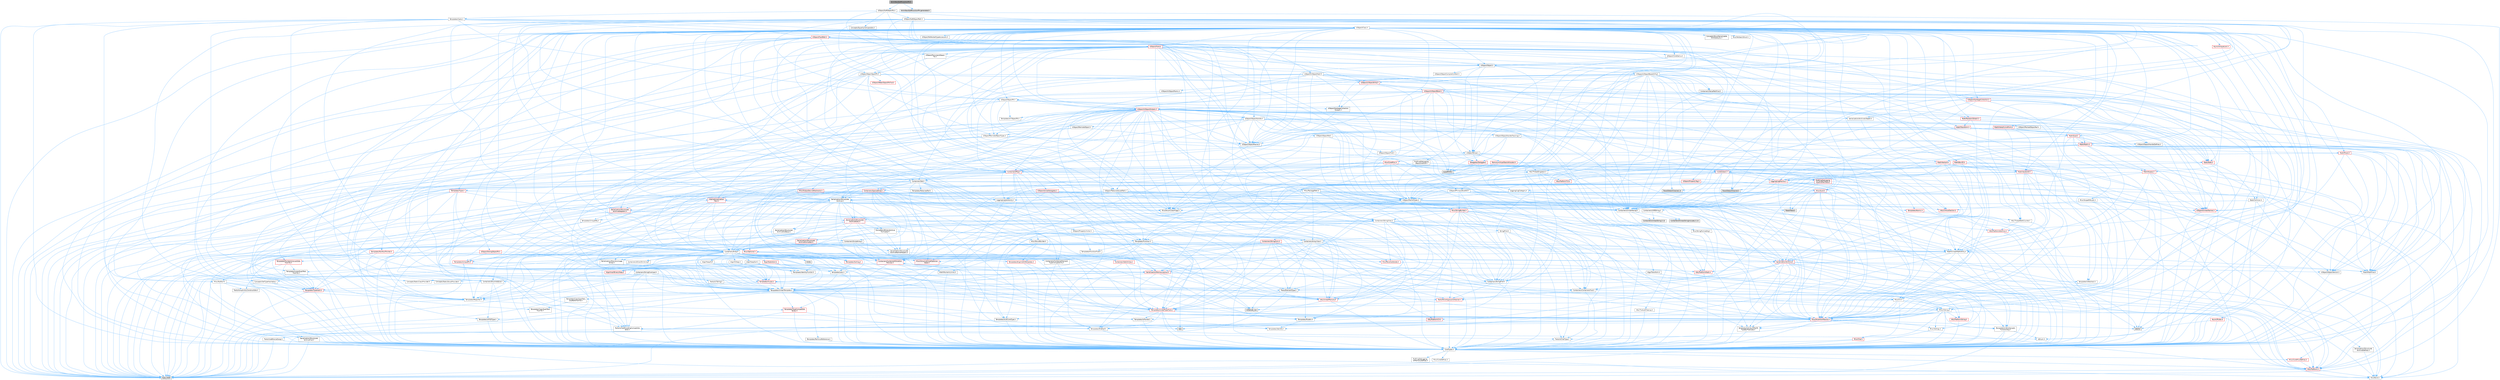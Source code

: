 digraph "AnimNextSoftFunctionPtr.h"
{
 // INTERACTIVE_SVG=YES
 // LATEX_PDF_SIZE
  bgcolor="transparent";
  edge [fontname=Helvetica,fontsize=10,labelfontname=Helvetica,labelfontsize=10];
  node [fontname=Helvetica,fontsize=10,shape=box,height=0.2,width=0.4];
  Node1 [id="Node000001",label="AnimNextSoftFunctionPtr.h",height=0.2,width=0.4,color="gray40", fillcolor="grey60", style="filled", fontcolor="black",tooltip=" "];
  Node1 -> Node2 [id="edge1_Node000001_Node000002",color="steelblue1",style="solid",tooltip=" "];
  Node2 [id="Node000002",label="UObject/SoftObjectPtr.h",height=0.2,width=0.4,color="grey40", fillcolor="white", style="filled",URL="$d8/d46/SoftObjectPtr_8h.html",tooltip=" "];
  Node2 -> Node3 [id="edge2_Node000002_Node000003",color="steelblue1",style="solid",tooltip=" "];
  Node3 [id="Node000003",label="UObject/Object.h",height=0.2,width=0.4,color="grey40", fillcolor="white", style="filled",URL="$db/dbf/Object_8h.html",tooltip=" "];
  Node3 -> Node4 [id="edge3_Node000003_Node000004",color="steelblue1",style="solid",tooltip=" "];
  Node4 [id="Node000004",label="UObject/Script.h",height=0.2,width=0.4,color="grey40", fillcolor="white", style="filled",URL="$de/dc6/Script_8h.html",tooltip=" "];
  Node4 -> Node5 [id="edge4_Node000004_Node000005",color="steelblue1",style="solid",tooltip=" "];
  Node5 [id="Node000005",label="Delegates/Delegate.h",height=0.2,width=0.4,color="red", fillcolor="#FFF0F0", style="filled",URL="$d4/d80/Delegate_8h.html",tooltip=" "];
  Node5 -> Node6 [id="edge5_Node000005_Node000006",color="steelblue1",style="solid",tooltip=" "];
  Node6 [id="Node000006",label="CoreTypes.h",height=0.2,width=0.4,color="grey40", fillcolor="white", style="filled",URL="$dc/dec/CoreTypes_8h.html",tooltip=" "];
  Node6 -> Node7 [id="edge6_Node000006_Node000007",color="steelblue1",style="solid",tooltip=" "];
  Node7 [id="Node000007",label="HAL/Platform.h",height=0.2,width=0.4,color="red", fillcolor="#FFF0F0", style="filled",URL="$d9/dd0/Platform_8h.html",tooltip=" "];
  Node7 -> Node8 [id="edge7_Node000007_Node000008",color="steelblue1",style="solid",tooltip=" "];
  Node8 [id="Node000008",label="Misc/Build.h",height=0.2,width=0.4,color="grey40", fillcolor="white", style="filled",URL="$d3/dbb/Build_8h.html",tooltip=" "];
  Node7 -> Node10 [id="edge8_Node000007_Node000010",color="steelblue1",style="solid",tooltip=" "];
  Node10 [id="Node000010",label="type_traits",height=0.2,width=0.4,color="grey60", fillcolor="#E0E0E0", style="filled",tooltip=" "];
  Node6 -> Node17 [id="edge9_Node000006_Node000017",color="steelblue1",style="solid",tooltip=" "];
  Node17 [id="Node000017",label="ProfilingDebugging\l/UMemoryDefines.h",height=0.2,width=0.4,color="grey40", fillcolor="white", style="filled",URL="$d2/da2/UMemoryDefines_8h.html",tooltip=" "];
  Node6 -> Node18 [id="edge10_Node000006_Node000018",color="steelblue1",style="solid",tooltip=" "];
  Node18 [id="Node000018",label="Misc/CoreMiscDefines.h",height=0.2,width=0.4,color="red", fillcolor="#FFF0F0", style="filled",URL="$da/d38/CoreMiscDefines_8h.html",tooltip=" "];
  Node18 -> Node7 [id="edge11_Node000018_Node000007",color="steelblue1",style="solid",tooltip=" "];
  Node6 -> Node19 [id="edge12_Node000006_Node000019",color="steelblue1",style="solid",tooltip=" "];
  Node19 [id="Node000019",label="Misc/CoreDefines.h",height=0.2,width=0.4,color="grey40", fillcolor="white", style="filled",URL="$d3/dd2/CoreDefines_8h.html",tooltip=" "];
  Node5 -> Node20 [id="edge13_Node000005_Node000020",color="steelblue1",style="solid",tooltip=" "];
  Node20 [id="Node000020",label="Misc/AssertionMacros.h",height=0.2,width=0.4,color="red", fillcolor="#FFF0F0", style="filled",URL="$d0/dfa/AssertionMacros_8h.html",tooltip=" "];
  Node20 -> Node6 [id="edge14_Node000020_Node000006",color="steelblue1",style="solid",tooltip=" "];
  Node20 -> Node7 [id="edge15_Node000020_Node000007",color="steelblue1",style="solid",tooltip=" "];
  Node20 -> Node57 [id="edge16_Node000020_Node000057",color="steelblue1",style="solid",tooltip=" "];
  Node57 [id="Node000057",label="Templates/EnableIf.h",height=0.2,width=0.4,color="grey40", fillcolor="white", style="filled",URL="$d7/d60/EnableIf_8h.html",tooltip=" "];
  Node57 -> Node6 [id="edge17_Node000057_Node000006",color="steelblue1",style="solid",tooltip=" "];
  Node20 -> Node58 [id="edge18_Node000020_Node000058",color="steelblue1",style="solid",tooltip=" "];
  Node58 [id="Node000058",label="Templates/IsArrayOrRefOf\lTypeByPredicate.h",height=0.2,width=0.4,color="grey40", fillcolor="white", style="filled",URL="$d6/da1/IsArrayOrRefOfTypeByPredicate_8h.html",tooltip=" "];
  Node58 -> Node6 [id="edge19_Node000058_Node000006",color="steelblue1",style="solid",tooltip=" "];
  Node20 -> Node59 [id="edge20_Node000020_Node000059",color="steelblue1",style="solid",tooltip=" "];
  Node59 [id="Node000059",label="Templates/IsValidVariadic\lFunctionArg.h",height=0.2,width=0.4,color="grey40", fillcolor="white", style="filled",URL="$d0/dc8/IsValidVariadicFunctionArg_8h.html",tooltip=" "];
  Node59 -> Node6 [id="edge21_Node000059_Node000006",color="steelblue1",style="solid",tooltip=" "];
  Node59 -> Node60 [id="edge22_Node000059_Node000060",color="steelblue1",style="solid",tooltip=" "];
  Node60 [id="Node000060",label="IsEnum.h",height=0.2,width=0.4,color="grey40", fillcolor="white", style="filled",URL="$d4/de5/IsEnum_8h.html",tooltip=" "];
  Node59 -> Node10 [id="edge23_Node000059_Node000010",color="steelblue1",style="solid",tooltip=" "];
  Node20 -> Node61 [id="edge24_Node000020_Node000061",color="steelblue1",style="solid",tooltip=" "];
  Node61 [id="Node000061",label="Traits/IsCharEncodingCompatible\lWith.h",height=0.2,width=0.4,color="grey40", fillcolor="white", style="filled",URL="$df/dd1/IsCharEncodingCompatibleWith_8h.html",tooltip=" "];
  Node61 -> Node10 [id="edge25_Node000061_Node000010",color="steelblue1",style="solid",tooltip=" "];
  Node61 -> Node62 [id="edge26_Node000061_Node000062",color="steelblue1",style="solid",tooltip=" "];
  Node62 [id="Node000062",label="Traits/IsCharType.h",height=0.2,width=0.4,color="grey40", fillcolor="white", style="filled",URL="$db/d51/IsCharType_8h.html",tooltip=" "];
  Node62 -> Node6 [id="edge27_Node000062_Node000006",color="steelblue1",style="solid",tooltip=" "];
  Node20 -> Node63 [id="edge28_Node000020_Node000063",color="steelblue1",style="solid",tooltip=" "];
  Node63 [id="Node000063",label="Misc/VarArgs.h",height=0.2,width=0.4,color="grey40", fillcolor="white", style="filled",URL="$d5/d6f/VarArgs_8h.html",tooltip=" "];
  Node63 -> Node6 [id="edge29_Node000063_Node000006",color="steelblue1",style="solid",tooltip=" "];
  Node20 -> Node70 [id="edge30_Node000020_Node000070",color="steelblue1",style="solid",tooltip=" "];
  Node70 [id="Node000070",label="atomic",height=0.2,width=0.4,color="grey60", fillcolor="#E0E0E0", style="filled",tooltip=" "];
  Node5 -> Node71 [id="edge31_Node000005_Node000071",color="steelblue1",style="solid",tooltip=" "];
  Node71 [id="Node000071",label="UObject/NameTypes.h",height=0.2,width=0.4,color="grey40", fillcolor="white", style="filled",URL="$d6/d35/NameTypes_8h.html",tooltip=" "];
  Node71 -> Node6 [id="edge32_Node000071_Node000006",color="steelblue1",style="solid",tooltip=" "];
  Node71 -> Node20 [id="edge33_Node000071_Node000020",color="steelblue1",style="solid",tooltip=" "];
  Node71 -> Node72 [id="edge34_Node000071_Node000072",color="steelblue1",style="solid",tooltip=" "];
  Node72 [id="Node000072",label="HAL/UnrealMemory.h",height=0.2,width=0.4,color="red", fillcolor="#FFF0F0", style="filled",URL="$d9/d96/UnrealMemory_8h.html",tooltip=" "];
  Node72 -> Node6 [id="edge35_Node000072_Node000006",color="steelblue1",style="solid",tooltip=" "];
  Node72 -> Node92 [id="edge36_Node000072_Node000092",color="steelblue1",style="solid",tooltip=" "];
  Node92 [id="Node000092",label="Templates/IsPointer.h",height=0.2,width=0.4,color="grey40", fillcolor="white", style="filled",URL="$d7/d05/IsPointer_8h.html",tooltip=" "];
  Node92 -> Node6 [id="edge37_Node000092_Node000006",color="steelblue1",style="solid",tooltip=" "];
  Node71 -> Node93 [id="edge38_Node000071_Node000093",color="steelblue1",style="solid",tooltip=" "];
  Node93 [id="Node000093",label="Templates/UnrealTypeTraits.h",height=0.2,width=0.4,color="red", fillcolor="#FFF0F0", style="filled",URL="$d2/d2d/UnrealTypeTraits_8h.html",tooltip=" "];
  Node93 -> Node6 [id="edge39_Node000093_Node000006",color="steelblue1",style="solid",tooltip=" "];
  Node93 -> Node92 [id="edge40_Node000093_Node000092",color="steelblue1",style="solid",tooltip=" "];
  Node93 -> Node20 [id="edge41_Node000093_Node000020",color="steelblue1",style="solid",tooltip=" "];
  Node93 -> Node57 [id="edge42_Node000093_Node000057",color="steelblue1",style="solid",tooltip=" "];
  Node93 -> Node60 [id="edge43_Node000093_Node000060",color="steelblue1",style="solid",tooltip=" "];
  Node93 -> Node95 [id="edge44_Node000093_Node000095",color="steelblue1",style="solid",tooltip=" "];
  Node95 [id="Node000095",label="Templates/Models.h",height=0.2,width=0.4,color="grey40", fillcolor="white", style="filled",URL="$d3/d0c/Models_8h.html",tooltip=" "];
  Node95 -> Node66 [id="edge45_Node000095_Node000066",color="steelblue1",style="solid",tooltip=" "];
  Node66 [id="Node000066",label="Templates/Identity.h",height=0.2,width=0.4,color="grey40", fillcolor="white", style="filled",URL="$d0/dd5/Identity_8h.html",tooltip=" "];
  Node93 -> Node96 [id="edge46_Node000093_Node000096",color="steelblue1",style="solid",tooltip=" "];
  Node96 [id="Node000096",label="Templates/IsPODType.h",height=0.2,width=0.4,color="grey40", fillcolor="white", style="filled",URL="$d7/db1/IsPODType_8h.html",tooltip=" "];
  Node96 -> Node6 [id="edge47_Node000096_Node000006",color="steelblue1",style="solid",tooltip=" "];
  Node93 -> Node97 [id="edge48_Node000093_Node000097",color="steelblue1",style="solid",tooltip=" "];
  Node97 [id="Node000097",label="Templates/IsUECoreType.h",height=0.2,width=0.4,color="grey40", fillcolor="white", style="filled",URL="$d1/db8/IsUECoreType_8h.html",tooltip=" "];
  Node97 -> Node6 [id="edge49_Node000097_Node000006",color="steelblue1",style="solid",tooltip=" "];
  Node97 -> Node10 [id="edge50_Node000097_Node000010",color="steelblue1",style="solid",tooltip=" "];
  Node71 -> Node98 [id="edge51_Node000071_Node000098",color="steelblue1",style="solid",tooltip=" "];
  Node98 [id="Node000098",label="Templates/UnrealTemplate.h",height=0.2,width=0.4,color="grey40", fillcolor="white", style="filled",URL="$d4/d24/UnrealTemplate_8h.html",tooltip=" "];
  Node98 -> Node6 [id="edge52_Node000098_Node000006",color="steelblue1",style="solid",tooltip=" "];
  Node98 -> Node92 [id="edge53_Node000098_Node000092",color="steelblue1",style="solid",tooltip=" "];
  Node98 -> Node72 [id="edge54_Node000098_Node000072",color="steelblue1",style="solid",tooltip=" "];
  Node98 -> Node99 [id="edge55_Node000098_Node000099",color="steelblue1",style="solid",tooltip=" "];
  Node99 [id="Node000099",label="Templates/CopyQualifiers\lAndRefsFromTo.h",height=0.2,width=0.4,color="grey40", fillcolor="white", style="filled",URL="$d3/db3/CopyQualifiersAndRefsFromTo_8h.html",tooltip=" "];
  Node99 -> Node100 [id="edge56_Node000099_Node000100",color="steelblue1",style="solid",tooltip=" "];
  Node100 [id="Node000100",label="Templates/CopyQualifiers\lFromTo.h",height=0.2,width=0.4,color="grey40", fillcolor="white", style="filled",URL="$d5/db4/CopyQualifiersFromTo_8h.html",tooltip=" "];
  Node98 -> Node93 [id="edge57_Node000098_Node000093",color="steelblue1",style="solid",tooltip=" "];
  Node98 -> Node101 [id="edge58_Node000098_Node000101",color="steelblue1",style="solid",tooltip=" "];
  Node101 [id="Node000101",label="Templates/RemoveReference.h",height=0.2,width=0.4,color="grey40", fillcolor="white", style="filled",URL="$da/dbe/RemoveReference_8h.html",tooltip=" "];
  Node101 -> Node6 [id="edge59_Node000101_Node000006",color="steelblue1",style="solid",tooltip=" "];
  Node98 -> Node65 [id="edge60_Node000098_Node000065",color="steelblue1",style="solid",tooltip=" "];
  Node65 [id="Node000065",label="Templates/Requires.h",height=0.2,width=0.4,color="grey40", fillcolor="white", style="filled",URL="$dc/d96/Requires_8h.html",tooltip=" "];
  Node65 -> Node57 [id="edge61_Node000065_Node000057",color="steelblue1",style="solid",tooltip=" "];
  Node65 -> Node10 [id="edge62_Node000065_Node000010",color="steelblue1",style="solid",tooltip=" "];
  Node98 -> Node102 [id="edge63_Node000098_Node000102",color="steelblue1",style="solid",tooltip=" "];
  Node102 [id="Node000102",label="Templates/TypeCompatible\lBytes.h",height=0.2,width=0.4,color="red", fillcolor="#FFF0F0", style="filled",URL="$df/d0a/TypeCompatibleBytes_8h.html",tooltip=" "];
  Node102 -> Node6 [id="edge64_Node000102_Node000006",color="steelblue1",style="solid",tooltip=" "];
  Node102 -> Node34 [id="edge65_Node000102_Node000034",color="steelblue1",style="solid",tooltip=" "];
  Node34 [id="Node000034",label="new",height=0.2,width=0.4,color="grey60", fillcolor="#E0E0E0", style="filled",tooltip=" "];
  Node102 -> Node10 [id="edge66_Node000102_Node000010",color="steelblue1",style="solid",tooltip=" "];
  Node98 -> Node66 [id="edge67_Node000098_Node000066",color="steelblue1",style="solid",tooltip=" "];
  Node98 -> Node26 [id="edge68_Node000098_Node000026",color="steelblue1",style="solid",tooltip=" "];
  Node26 [id="Node000026",label="Traits/IsContiguousContainer.h",height=0.2,width=0.4,color="red", fillcolor="#FFF0F0", style="filled",URL="$d5/d3c/IsContiguousContainer_8h.html",tooltip=" "];
  Node26 -> Node6 [id="edge69_Node000026_Node000006",color="steelblue1",style="solid",tooltip=" "];
  Node26 -> Node25 [id="edge70_Node000026_Node000025",color="steelblue1",style="solid",tooltip=" "];
  Node25 [id="Node000025",label="initializer_list",height=0.2,width=0.4,color="grey60", fillcolor="#E0E0E0", style="filled",tooltip=" "];
  Node98 -> Node103 [id="edge71_Node000098_Node000103",color="steelblue1",style="solid",tooltip=" "];
  Node103 [id="Node000103",label="Traits/UseBitwiseSwap.h",height=0.2,width=0.4,color="grey40", fillcolor="white", style="filled",URL="$db/df3/UseBitwiseSwap_8h.html",tooltip=" "];
  Node103 -> Node6 [id="edge72_Node000103_Node000006",color="steelblue1",style="solid",tooltip=" "];
  Node103 -> Node10 [id="edge73_Node000103_Node000010",color="steelblue1",style="solid",tooltip=" "];
  Node98 -> Node10 [id="edge74_Node000098_Node000010",color="steelblue1",style="solid",tooltip=" "];
  Node71 -> Node104 [id="edge75_Node000071_Node000104",color="steelblue1",style="solid",tooltip=" "];
  Node104 [id="Node000104",label="Containers/UnrealString.h",height=0.2,width=0.4,color="grey40", fillcolor="white", style="filled",URL="$d5/dba/UnrealString_8h.html",tooltip=" "];
  Node104 -> Node105 [id="edge76_Node000104_Node000105",color="steelblue1",style="solid",tooltip=" "];
  Node105 [id="Node000105",label="Containers/UnrealStringIncludes.h.inl",height=0.2,width=0.4,color="grey60", fillcolor="#E0E0E0", style="filled",tooltip=" "];
  Node104 -> Node106 [id="edge77_Node000104_Node000106",color="steelblue1",style="solid",tooltip=" "];
  Node106 [id="Node000106",label="Containers/UnrealString.h.inl",height=0.2,width=0.4,color="grey60", fillcolor="#E0E0E0", style="filled",tooltip=" "];
  Node104 -> Node107 [id="edge78_Node000104_Node000107",color="steelblue1",style="solid",tooltip=" "];
  Node107 [id="Node000107",label="Misc/StringFormatArg.h",height=0.2,width=0.4,color="grey40", fillcolor="white", style="filled",URL="$d2/d16/StringFormatArg_8h.html",tooltip=" "];
  Node107 -> Node29 [id="edge79_Node000107_Node000029",color="steelblue1",style="solid",tooltip=" "];
  Node29 [id="Node000029",label="Containers/ContainersFwd.h",height=0.2,width=0.4,color="grey40", fillcolor="white", style="filled",URL="$d4/d0a/ContainersFwd_8h.html",tooltip=" "];
  Node29 -> Node7 [id="edge80_Node000029_Node000007",color="steelblue1",style="solid",tooltip=" "];
  Node29 -> Node6 [id="edge81_Node000029_Node000006",color="steelblue1",style="solid",tooltip=" "];
  Node29 -> Node26 [id="edge82_Node000029_Node000026",color="steelblue1",style="solid",tooltip=" "];
  Node71 -> Node108 [id="edge83_Node000071_Node000108",color="steelblue1",style="solid",tooltip=" "];
  Node108 [id="Node000108",label="HAL/CriticalSection.h",height=0.2,width=0.4,color="red", fillcolor="#FFF0F0", style="filled",URL="$d6/d90/CriticalSection_8h.html",tooltip=" "];
  Node71 -> Node111 [id="edge84_Node000071_Node000111",color="steelblue1",style="solid",tooltip=" "];
  Node111 [id="Node000111",label="Containers/StringConv.h",height=0.2,width=0.4,color="red", fillcolor="#FFF0F0", style="filled",URL="$d3/ddf/StringConv_8h.html",tooltip=" "];
  Node111 -> Node6 [id="edge85_Node000111_Node000006",color="steelblue1",style="solid",tooltip=" "];
  Node111 -> Node20 [id="edge86_Node000111_Node000020",color="steelblue1",style="solid",tooltip=" "];
  Node111 -> Node112 [id="edge87_Node000111_Node000112",color="steelblue1",style="solid",tooltip=" "];
  Node112 [id="Node000112",label="Containers/ContainerAllocation\lPolicies.h",height=0.2,width=0.4,color="red", fillcolor="#FFF0F0", style="filled",URL="$d7/dff/ContainerAllocationPolicies_8h.html",tooltip=" "];
  Node112 -> Node6 [id="edge88_Node000112_Node000006",color="steelblue1",style="solid",tooltip=" "];
  Node112 -> Node112 [id="edge89_Node000112_Node000112",color="steelblue1",style="solid",tooltip=" "];
  Node112 -> Node114 [id="edge90_Node000112_Node000114",color="steelblue1",style="solid",tooltip=" "];
  Node114 [id="Node000114",label="HAL/PlatformMath.h",height=0.2,width=0.4,color="red", fillcolor="#FFF0F0", style="filled",URL="$dc/d53/PlatformMath_8h.html",tooltip=" "];
  Node114 -> Node6 [id="edge91_Node000114_Node000006",color="steelblue1",style="solid",tooltip=" "];
  Node112 -> Node72 [id="edge92_Node000112_Node000072",color="steelblue1",style="solid",tooltip=" "];
  Node112 -> Node43 [id="edge93_Node000112_Node000043",color="steelblue1",style="solid",tooltip=" "];
  Node43 [id="Node000043",label="Math/NumericLimits.h",height=0.2,width=0.4,color="grey40", fillcolor="white", style="filled",URL="$df/d1b/NumericLimits_8h.html",tooltip=" "];
  Node43 -> Node6 [id="edge94_Node000043_Node000006",color="steelblue1",style="solid",tooltip=" "];
  Node112 -> Node20 [id="edge95_Node000112_Node000020",color="steelblue1",style="solid",tooltip=" "];
  Node112 -> Node102 [id="edge96_Node000112_Node000102",color="steelblue1",style="solid",tooltip=" "];
  Node112 -> Node10 [id="edge97_Node000112_Node000010",color="steelblue1",style="solid",tooltip=" "];
  Node111 -> Node124 [id="edge98_Node000111_Node000124",color="steelblue1",style="solid",tooltip=" "];
  Node124 [id="Node000124",label="Containers/Array.h",height=0.2,width=0.4,color="grey40", fillcolor="white", style="filled",URL="$df/dd0/Array_8h.html",tooltip=" "];
  Node124 -> Node6 [id="edge99_Node000124_Node000006",color="steelblue1",style="solid",tooltip=" "];
  Node124 -> Node20 [id="edge100_Node000124_Node000020",color="steelblue1",style="solid",tooltip=" "];
  Node124 -> Node125 [id="edge101_Node000124_Node000125",color="steelblue1",style="solid",tooltip=" "];
  Node125 [id="Node000125",label="Misc/IntrusiveUnsetOptional\lState.h",height=0.2,width=0.4,color="red", fillcolor="#FFF0F0", style="filled",URL="$d2/d0a/IntrusiveUnsetOptionalState_8h.html",tooltip=" "];
  Node124 -> Node127 [id="edge102_Node000124_Node000127",color="steelblue1",style="solid",tooltip=" "];
  Node127 [id="Node000127",label="Misc/ReverseIterate.h",height=0.2,width=0.4,color="red", fillcolor="#FFF0F0", style="filled",URL="$db/de3/ReverseIterate_8h.html",tooltip=" "];
  Node127 -> Node7 [id="edge103_Node000127_Node000007",color="steelblue1",style="solid",tooltip=" "];
  Node124 -> Node72 [id="edge104_Node000124_Node000072",color="steelblue1",style="solid",tooltip=" "];
  Node124 -> Node93 [id="edge105_Node000124_Node000093",color="steelblue1",style="solid",tooltip=" "];
  Node124 -> Node98 [id="edge106_Node000124_Node000098",color="steelblue1",style="solid",tooltip=" "];
  Node124 -> Node129 [id="edge107_Node000124_Node000129",color="steelblue1",style="solid",tooltip=" "];
  Node129 [id="Node000129",label="Containers/AllowShrinking.h",height=0.2,width=0.4,color="grey40", fillcolor="white", style="filled",URL="$d7/d1a/AllowShrinking_8h.html",tooltip=" "];
  Node129 -> Node6 [id="edge108_Node000129_Node000006",color="steelblue1",style="solid",tooltip=" "];
  Node124 -> Node112 [id="edge109_Node000124_Node000112",color="steelblue1",style="solid",tooltip=" "];
  Node124 -> Node130 [id="edge110_Node000124_Node000130",color="steelblue1",style="solid",tooltip=" "];
  Node130 [id="Node000130",label="Containers/ContainerElement\lTypeCompatibility.h",height=0.2,width=0.4,color="grey40", fillcolor="white", style="filled",URL="$df/ddf/ContainerElementTypeCompatibility_8h.html",tooltip=" "];
  Node130 -> Node6 [id="edge111_Node000130_Node000006",color="steelblue1",style="solid",tooltip=" "];
  Node130 -> Node93 [id="edge112_Node000130_Node000093",color="steelblue1",style="solid",tooltip=" "];
  Node124 -> Node131 [id="edge113_Node000124_Node000131",color="steelblue1",style="solid",tooltip=" "];
  Node131 [id="Node000131",label="Serialization/Archive.h",height=0.2,width=0.4,color="red", fillcolor="#FFF0F0", style="filled",URL="$d7/d3b/Archive_8h.html",tooltip=" "];
  Node131 -> Node6 [id="edge114_Node000131_Node000006",color="steelblue1",style="solid",tooltip=" "];
  Node131 -> Node30 [id="edge115_Node000131_Node000030",color="steelblue1",style="solid",tooltip=" "];
  Node30 [id="Node000030",label="Math/MathFwd.h",height=0.2,width=0.4,color="grey40", fillcolor="white", style="filled",URL="$d2/d10/MathFwd_8h.html",tooltip=" "];
  Node30 -> Node7 [id="edge116_Node000030_Node000007",color="steelblue1",style="solid",tooltip=" "];
  Node131 -> Node20 [id="edge117_Node000131_Node000020",color="steelblue1",style="solid",tooltip=" "];
  Node131 -> Node8 [id="edge118_Node000131_Node000008",color="steelblue1",style="solid",tooltip=" "];
  Node131 -> Node63 [id="edge119_Node000131_Node000063",color="steelblue1",style="solid",tooltip=" "];
  Node131 -> Node57 [id="edge120_Node000131_Node000057",color="steelblue1",style="solid",tooltip=" "];
  Node131 -> Node58 [id="edge121_Node000131_Node000058",color="steelblue1",style="solid",tooltip=" "];
  Node131 -> Node59 [id="edge122_Node000131_Node000059",color="steelblue1",style="solid",tooltip=" "];
  Node131 -> Node98 [id="edge123_Node000131_Node000098",color="steelblue1",style="solid",tooltip=" "];
  Node131 -> Node61 [id="edge124_Node000131_Node000061",color="steelblue1",style="solid",tooltip=" "];
  Node131 -> Node140 [id="edge125_Node000131_Node000140",color="steelblue1",style="solid",tooltip=" "];
  Node140 [id="Node000140",label="UObject/ObjectVersion.h",height=0.2,width=0.4,color="grey40", fillcolor="white", style="filled",URL="$da/d63/ObjectVersion_8h.html",tooltip=" "];
  Node140 -> Node6 [id="edge126_Node000140_Node000006",color="steelblue1",style="solid",tooltip=" "];
  Node124 -> Node141 [id="edge127_Node000124_Node000141",color="steelblue1",style="solid",tooltip=" "];
  Node141 [id="Node000141",label="Serialization/MemoryImage\lWriter.h",height=0.2,width=0.4,color="grey40", fillcolor="white", style="filled",URL="$d0/d08/MemoryImageWriter_8h.html",tooltip=" "];
  Node141 -> Node6 [id="edge128_Node000141_Node000006",color="steelblue1",style="solid",tooltip=" "];
  Node141 -> Node142 [id="edge129_Node000141_Node000142",color="steelblue1",style="solid",tooltip=" "];
  Node142 [id="Node000142",label="Serialization/MemoryLayout.h",height=0.2,width=0.4,color="red", fillcolor="#FFF0F0", style="filled",URL="$d7/d66/MemoryLayout_8h.html",tooltip=" "];
  Node142 -> Node143 [id="edge130_Node000142_Node000143",color="steelblue1",style="solid",tooltip=" "];
  Node143 [id="Node000143",label="Concepts/StaticClassProvider.h",height=0.2,width=0.4,color="grey40", fillcolor="white", style="filled",URL="$dd/d83/StaticClassProvider_8h.html",tooltip=" "];
  Node142 -> Node144 [id="edge131_Node000142_Node000144",color="steelblue1",style="solid",tooltip=" "];
  Node144 [id="Node000144",label="Concepts/StaticStructProvider.h",height=0.2,width=0.4,color="grey40", fillcolor="white", style="filled",URL="$d5/d77/StaticStructProvider_8h.html",tooltip=" "];
  Node142 -> Node145 [id="edge132_Node000142_Node000145",color="steelblue1",style="solid",tooltip=" "];
  Node145 [id="Node000145",label="Containers/EnumAsByte.h",height=0.2,width=0.4,color="grey40", fillcolor="white", style="filled",URL="$d6/d9a/EnumAsByte_8h.html",tooltip=" "];
  Node145 -> Node6 [id="edge133_Node000145_Node000006",color="steelblue1",style="solid",tooltip=" "];
  Node145 -> Node96 [id="edge134_Node000145_Node000096",color="steelblue1",style="solid",tooltip=" "];
  Node145 -> Node146 [id="edge135_Node000145_Node000146",color="steelblue1",style="solid",tooltip=" "];
  Node146 [id="Node000146",label="Templates/TypeHash.h",height=0.2,width=0.4,color="red", fillcolor="#FFF0F0", style="filled",URL="$d1/d62/TypeHash_8h.html",tooltip=" "];
  Node146 -> Node6 [id="edge136_Node000146_Node000006",color="steelblue1",style="solid",tooltip=" "];
  Node146 -> Node65 [id="edge137_Node000146_Node000065",color="steelblue1",style="solid",tooltip=" "];
  Node146 -> Node147 [id="edge138_Node000146_Node000147",color="steelblue1",style="solid",tooltip=" "];
  Node147 [id="Node000147",label="Misc/Crc.h",height=0.2,width=0.4,color="grey40", fillcolor="white", style="filled",URL="$d4/dd2/Crc_8h.html",tooltip=" "];
  Node147 -> Node6 [id="edge139_Node000147_Node000006",color="steelblue1",style="solid",tooltip=" "];
  Node147 -> Node74 [id="edge140_Node000147_Node000074",color="steelblue1",style="solid",tooltip=" "];
  Node74 [id="Node000074",label="HAL/PlatformString.h",height=0.2,width=0.4,color="red", fillcolor="#FFF0F0", style="filled",URL="$db/db5/PlatformString_8h.html",tooltip=" "];
  Node74 -> Node6 [id="edge141_Node000074_Node000006",color="steelblue1",style="solid",tooltip=" "];
  Node147 -> Node20 [id="edge142_Node000147_Node000020",color="steelblue1",style="solid",tooltip=" "];
  Node147 -> Node148 [id="edge143_Node000147_Node000148",color="steelblue1",style="solid",tooltip=" "];
  Node148 [id="Node000148",label="Misc/CString.h",height=0.2,width=0.4,color="grey40", fillcolor="white", style="filled",URL="$d2/d49/CString_8h.html",tooltip=" "];
  Node148 -> Node6 [id="edge144_Node000148_Node000006",color="steelblue1",style="solid",tooltip=" "];
  Node148 -> Node33 [id="edge145_Node000148_Node000033",color="steelblue1",style="solid",tooltip=" "];
  Node33 [id="Node000033",label="HAL/PlatformCrt.h",height=0.2,width=0.4,color="red", fillcolor="#FFF0F0", style="filled",URL="$d8/d75/PlatformCrt_8h.html",tooltip=" "];
  Node33 -> Node34 [id="edge146_Node000033_Node000034",color="steelblue1",style="solid",tooltip=" "];
  Node148 -> Node74 [id="edge147_Node000148_Node000074",color="steelblue1",style="solid",tooltip=" "];
  Node148 -> Node20 [id="edge148_Node000148_Node000020",color="steelblue1",style="solid",tooltip=" "];
  Node148 -> Node149 [id="edge149_Node000148_Node000149",color="steelblue1",style="solid",tooltip=" "];
  Node149 [id="Node000149",label="Misc/Char.h",height=0.2,width=0.4,color="red", fillcolor="#FFF0F0", style="filled",URL="$d0/d58/Char_8h.html",tooltip=" "];
  Node149 -> Node6 [id="edge150_Node000149_Node000006",color="steelblue1",style="solid",tooltip=" "];
  Node149 -> Node10 [id="edge151_Node000149_Node000010",color="steelblue1",style="solid",tooltip=" "];
  Node148 -> Node63 [id="edge152_Node000148_Node000063",color="steelblue1",style="solid",tooltip=" "];
  Node148 -> Node58 [id="edge153_Node000148_Node000058",color="steelblue1",style="solid",tooltip=" "];
  Node148 -> Node59 [id="edge154_Node000148_Node000059",color="steelblue1",style="solid",tooltip=" "];
  Node148 -> Node61 [id="edge155_Node000148_Node000061",color="steelblue1",style="solid",tooltip=" "];
  Node147 -> Node149 [id="edge156_Node000147_Node000149",color="steelblue1",style="solid",tooltip=" "];
  Node147 -> Node93 [id="edge157_Node000147_Node000093",color="steelblue1",style="solid",tooltip=" "];
  Node147 -> Node62 [id="edge158_Node000147_Node000062",color="steelblue1",style="solid",tooltip=" "];
  Node146 -> Node10 [id="edge159_Node000146_Node000010",color="steelblue1",style="solid",tooltip=" "];
  Node142 -> Node23 [id="edge160_Node000142_Node000023",color="steelblue1",style="solid",tooltip=" "];
  Node23 [id="Node000023",label="Containers/StringFwd.h",height=0.2,width=0.4,color="grey40", fillcolor="white", style="filled",URL="$df/d37/StringFwd_8h.html",tooltip=" "];
  Node23 -> Node6 [id="edge161_Node000023_Node000006",color="steelblue1",style="solid",tooltip=" "];
  Node23 -> Node24 [id="edge162_Node000023_Node000024",color="steelblue1",style="solid",tooltip=" "];
  Node24 [id="Node000024",label="Traits/ElementType.h",height=0.2,width=0.4,color="grey40", fillcolor="white", style="filled",URL="$d5/d4f/ElementType_8h.html",tooltip=" "];
  Node24 -> Node7 [id="edge163_Node000024_Node000007",color="steelblue1",style="solid",tooltip=" "];
  Node24 -> Node25 [id="edge164_Node000024_Node000025",color="steelblue1",style="solid",tooltip=" "];
  Node24 -> Node10 [id="edge165_Node000024_Node000010",color="steelblue1",style="solid",tooltip=" "];
  Node23 -> Node26 [id="edge166_Node000023_Node000026",color="steelblue1",style="solid",tooltip=" "];
  Node142 -> Node72 [id="edge167_Node000142_Node000072",color="steelblue1",style="solid",tooltip=" "];
  Node142 -> Node57 [id="edge168_Node000142_Node000057",color="steelblue1",style="solid",tooltip=" "];
  Node142 -> Node154 [id="edge169_Node000142_Node000154",color="steelblue1",style="solid",tooltip=" "];
  Node154 [id="Node000154",label="Templates/IsAbstract.h",height=0.2,width=0.4,color="grey40", fillcolor="white", style="filled",URL="$d8/db7/IsAbstract_8h.html",tooltip=" "];
  Node142 -> Node95 [id="edge170_Node000142_Node000095",color="steelblue1",style="solid",tooltip=" "];
  Node142 -> Node98 [id="edge171_Node000142_Node000098",color="steelblue1",style="solid",tooltip=" "];
  Node124 -> Node155 [id="edge172_Node000124_Node000155",color="steelblue1",style="solid",tooltip=" "];
  Node155 [id="Node000155",label="Algo/Heapify.h",height=0.2,width=0.4,color="grey40", fillcolor="white", style="filled",URL="$d0/d2a/Heapify_8h.html",tooltip=" "];
  Node155 -> Node156 [id="edge173_Node000155_Node000156",color="steelblue1",style="solid",tooltip=" "];
  Node156 [id="Node000156",label="Algo/Impl/BinaryHeap.h",height=0.2,width=0.4,color="red", fillcolor="#FFF0F0", style="filled",URL="$d7/da3/Algo_2Impl_2BinaryHeap_8h.html",tooltip=" "];
  Node156 -> Node157 [id="edge174_Node000156_Node000157",color="steelblue1",style="solid",tooltip=" "];
  Node157 [id="Node000157",label="Templates/Invoke.h",height=0.2,width=0.4,color="red", fillcolor="#FFF0F0", style="filled",URL="$d7/deb/Invoke_8h.html",tooltip=" "];
  Node157 -> Node6 [id="edge175_Node000157_Node000006",color="steelblue1",style="solid",tooltip=" "];
  Node157 -> Node98 [id="edge176_Node000157_Node000098",color="steelblue1",style="solid",tooltip=" "];
  Node157 -> Node10 [id="edge177_Node000157_Node000010",color="steelblue1",style="solid",tooltip=" "];
  Node156 -> Node10 [id="edge178_Node000156_Node000010",color="steelblue1",style="solid",tooltip=" "];
  Node155 -> Node161 [id="edge179_Node000155_Node000161",color="steelblue1",style="solid",tooltip=" "];
  Node161 [id="Node000161",label="Templates/IdentityFunctor.h",height=0.2,width=0.4,color="grey40", fillcolor="white", style="filled",URL="$d7/d2e/IdentityFunctor_8h.html",tooltip=" "];
  Node161 -> Node7 [id="edge180_Node000161_Node000007",color="steelblue1",style="solid",tooltip=" "];
  Node155 -> Node157 [id="edge181_Node000155_Node000157",color="steelblue1",style="solid",tooltip=" "];
  Node155 -> Node162 [id="edge182_Node000155_Node000162",color="steelblue1",style="solid",tooltip=" "];
  Node162 [id="Node000162",label="Templates/Less.h",height=0.2,width=0.4,color="grey40", fillcolor="white", style="filled",URL="$de/dc8/Less_8h.html",tooltip=" "];
  Node162 -> Node6 [id="edge183_Node000162_Node000006",color="steelblue1",style="solid",tooltip=" "];
  Node162 -> Node98 [id="edge184_Node000162_Node000098",color="steelblue1",style="solid",tooltip=" "];
  Node155 -> Node98 [id="edge185_Node000155_Node000098",color="steelblue1",style="solid",tooltip=" "];
  Node124 -> Node163 [id="edge186_Node000124_Node000163",color="steelblue1",style="solid",tooltip=" "];
  Node163 [id="Node000163",label="Algo/HeapSort.h",height=0.2,width=0.4,color="grey40", fillcolor="white", style="filled",URL="$d3/d92/HeapSort_8h.html",tooltip=" "];
  Node163 -> Node156 [id="edge187_Node000163_Node000156",color="steelblue1",style="solid",tooltip=" "];
  Node163 -> Node161 [id="edge188_Node000163_Node000161",color="steelblue1",style="solid",tooltip=" "];
  Node163 -> Node162 [id="edge189_Node000163_Node000162",color="steelblue1",style="solid",tooltip=" "];
  Node163 -> Node98 [id="edge190_Node000163_Node000098",color="steelblue1",style="solid",tooltip=" "];
  Node124 -> Node164 [id="edge191_Node000124_Node000164",color="steelblue1",style="solid",tooltip=" "];
  Node164 [id="Node000164",label="Algo/IsHeap.h",height=0.2,width=0.4,color="grey40", fillcolor="white", style="filled",URL="$de/d32/IsHeap_8h.html",tooltip=" "];
  Node164 -> Node156 [id="edge192_Node000164_Node000156",color="steelblue1",style="solid",tooltip=" "];
  Node164 -> Node161 [id="edge193_Node000164_Node000161",color="steelblue1",style="solid",tooltip=" "];
  Node164 -> Node157 [id="edge194_Node000164_Node000157",color="steelblue1",style="solid",tooltip=" "];
  Node164 -> Node162 [id="edge195_Node000164_Node000162",color="steelblue1",style="solid",tooltip=" "];
  Node164 -> Node98 [id="edge196_Node000164_Node000098",color="steelblue1",style="solid",tooltip=" "];
  Node124 -> Node156 [id="edge197_Node000124_Node000156",color="steelblue1",style="solid",tooltip=" "];
  Node124 -> Node165 [id="edge198_Node000124_Node000165",color="steelblue1",style="solid",tooltip=" "];
  Node165 [id="Node000165",label="Algo/StableSort.h",height=0.2,width=0.4,color="red", fillcolor="#FFF0F0", style="filled",URL="$d7/d3c/StableSort_8h.html",tooltip=" "];
  Node165 -> Node161 [id="edge199_Node000165_Node000161",color="steelblue1",style="solid",tooltip=" "];
  Node165 -> Node157 [id="edge200_Node000165_Node000157",color="steelblue1",style="solid",tooltip=" "];
  Node165 -> Node162 [id="edge201_Node000165_Node000162",color="steelblue1",style="solid",tooltip=" "];
  Node165 -> Node98 [id="edge202_Node000165_Node000098",color="steelblue1",style="solid",tooltip=" "];
  Node124 -> Node168 [id="edge203_Node000124_Node000168",color="steelblue1",style="solid",tooltip=" "];
  Node168 [id="Node000168",label="Concepts/GetTypeHashable.h",height=0.2,width=0.4,color="grey40", fillcolor="white", style="filled",URL="$d3/da2/GetTypeHashable_8h.html",tooltip=" "];
  Node168 -> Node6 [id="edge204_Node000168_Node000006",color="steelblue1",style="solid",tooltip=" "];
  Node168 -> Node146 [id="edge205_Node000168_Node000146",color="steelblue1",style="solid",tooltip=" "];
  Node124 -> Node161 [id="edge206_Node000124_Node000161",color="steelblue1",style="solid",tooltip=" "];
  Node124 -> Node157 [id="edge207_Node000124_Node000157",color="steelblue1",style="solid",tooltip=" "];
  Node124 -> Node162 [id="edge208_Node000124_Node000162",color="steelblue1",style="solid",tooltip=" "];
  Node124 -> Node169 [id="edge209_Node000124_Node000169",color="steelblue1",style="solid",tooltip=" "];
  Node169 [id="Node000169",label="Templates/LosesQualifiers\lFromTo.h",height=0.2,width=0.4,color="grey40", fillcolor="white", style="filled",URL="$d2/db3/LosesQualifiersFromTo_8h.html",tooltip=" "];
  Node169 -> Node100 [id="edge210_Node000169_Node000100",color="steelblue1",style="solid",tooltip=" "];
  Node169 -> Node10 [id="edge211_Node000169_Node000010",color="steelblue1",style="solid",tooltip=" "];
  Node124 -> Node65 [id="edge212_Node000124_Node000065",color="steelblue1",style="solid",tooltip=" "];
  Node124 -> Node170 [id="edge213_Node000124_Node000170",color="steelblue1",style="solid",tooltip=" "];
  Node170 [id="Node000170",label="Templates/Sorting.h",height=0.2,width=0.4,color="red", fillcolor="#FFF0F0", style="filled",URL="$d3/d9e/Sorting_8h.html",tooltip=" "];
  Node170 -> Node6 [id="edge214_Node000170_Node000006",color="steelblue1",style="solid",tooltip=" "];
  Node170 -> Node114 [id="edge215_Node000170_Node000114",color="steelblue1",style="solid",tooltip=" "];
  Node170 -> Node162 [id="edge216_Node000170_Node000162",color="steelblue1",style="solid",tooltip=" "];
  Node124 -> Node174 [id="edge217_Node000124_Node000174",color="steelblue1",style="solid",tooltip=" "];
  Node174 [id="Node000174",label="Templates/AlignmentTemplates.h",height=0.2,width=0.4,color="red", fillcolor="#FFF0F0", style="filled",URL="$dd/d32/AlignmentTemplates_8h.html",tooltip=" "];
  Node174 -> Node6 [id="edge218_Node000174_Node000006",color="steelblue1",style="solid",tooltip=" "];
  Node174 -> Node92 [id="edge219_Node000174_Node000092",color="steelblue1",style="solid",tooltip=" "];
  Node124 -> Node24 [id="edge220_Node000124_Node000024",color="steelblue1",style="solid",tooltip=" "];
  Node124 -> Node120 [id="edge221_Node000124_Node000120",color="steelblue1",style="solid",tooltip=" "];
  Node120 [id="Node000120",label="limits",height=0.2,width=0.4,color="grey60", fillcolor="#E0E0E0", style="filled",tooltip=" "];
  Node124 -> Node10 [id="edge222_Node000124_Node000010",color="steelblue1",style="solid",tooltip=" "];
  Node111 -> Node148 [id="edge223_Node000111_Node000148",color="steelblue1",style="solid",tooltip=" "];
  Node111 -> Node98 [id="edge224_Node000111_Node000098",color="steelblue1",style="solid",tooltip=" "];
  Node111 -> Node93 [id="edge225_Node000111_Node000093",color="steelblue1",style="solid",tooltip=" "];
  Node111 -> Node24 [id="edge226_Node000111_Node000024",color="steelblue1",style="solid",tooltip=" "];
  Node111 -> Node61 [id="edge227_Node000111_Node000061",color="steelblue1",style="solid",tooltip=" "];
  Node111 -> Node26 [id="edge228_Node000111_Node000026",color="steelblue1",style="solid",tooltip=" "];
  Node111 -> Node10 [id="edge229_Node000111_Node000010",color="steelblue1",style="solid",tooltip=" "];
  Node71 -> Node23 [id="edge230_Node000071_Node000023",color="steelblue1",style="solid",tooltip=" "];
  Node71 -> Node176 [id="edge231_Node000071_Node000176",color="steelblue1",style="solid",tooltip=" "];
  Node176 [id="Node000176",label="UObject/UnrealNames.h",height=0.2,width=0.4,color="red", fillcolor="#FFF0F0", style="filled",URL="$d8/db1/UnrealNames_8h.html",tooltip=" "];
  Node176 -> Node6 [id="edge232_Node000176_Node000006",color="steelblue1",style="solid",tooltip=" "];
  Node71 -> Node80 [id="edge233_Node000071_Node000080",color="steelblue1",style="solid",tooltip=" "];
  Node80 [id="Node000080",label="Templates/Atomic.h",height=0.2,width=0.4,color="red", fillcolor="#FFF0F0", style="filled",URL="$d3/d91/Atomic_8h.html",tooltip=" "];
  Node80 -> Node81 [id="edge234_Node000080_Node000081",color="steelblue1",style="solid",tooltip=" "];
  Node81 [id="Node000081",label="HAL/ThreadSafeCounter.h",height=0.2,width=0.4,color="grey40", fillcolor="white", style="filled",URL="$dc/dc9/ThreadSafeCounter_8h.html",tooltip=" "];
  Node81 -> Node6 [id="edge235_Node000081_Node000006",color="steelblue1",style="solid",tooltip=" "];
  Node81 -> Node50 [id="edge236_Node000081_Node000050",color="steelblue1",style="solid",tooltip=" "];
  Node50 [id="Node000050",label="HAL/PlatformAtomics.h",height=0.2,width=0.4,color="red", fillcolor="#FFF0F0", style="filled",URL="$d3/d36/PlatformAtomics_8h.html",tooltip=" "];
  Node50 -> Node6 [id="edge237_Node000050_Node000006",color="steelblue1",style="solid",tooltip=" "];
  Node80 -> Node70 [id="edge238_Node000080_Node000070",color="steelblue1",style="solid",tooltip=" "];
  Node71 -> Node142 [id="edge239_Node000071_Node000142",color="steelblue1",style="solid",tooltip=" "];
  Node71 -> Node125 [id="edge240_Node000071_Node000125",color="steelblue1",style="solid",tooltip=" "];
  Node71 -> Node178 [id="edge241_Node000071_Node000178",color="steelblue1",style="solid",tooltip=" "];
  Node178 [id="Node000178",label="Misc/StringBuilder.h",height=0.2,width=0.4,color="red", fillcolor="#FFF0F0", style="filled",URL="$d4/d52/StringBuilder_8h.html",tooltip=" "];
  Node178 -> Node23 [id="edge242_Node000178_Node000023",color="steelblue1",style="solid",tooltip=" "];
  Node178 -> Node179 [id="edge243_Node000178_Node000179",color="steelblue1",style="solid",tooltip=" "];
  Node179 [id="Node000179",label="Containers/StringView.h",height=0.2,width=0.4,color="grey40", fillcolor="white", style="filled",URL="$dd/dea/StringView_8h.html",tooltip=" "];
  Node179 -> Node6 [id="edge244_Node000179_Node000006",color="steelblue1",style="solid",tooltip=" "];
  Node179 -> Node23 [id="edge245_Node000179_Node000023",color="steelblue1",style="solid",tooltip=" "];
  Node179 -> Node72 [id="edge246_Node000179_Node000072",color="steelblue1",style="solid",tooltip=" "];
  Node179 -> Node43 [id="edge247_Node000179_Node000043",color="steelblue1",style="solid",tooltip=" "];
  Node179 -> Node173 [id="edge248_Node000179_Node000173",color="steelblue1",style="solid",tooltip=" "];
  Node173 [id="Node000173",label="Math/UnrealMathUtility.h",height=0.2,width=0.4,color="grey40", fillcolor="white", style="filled",URL="$db/db8/UnrealMathUtility_8h.html",tooltip=" "];
  Node173 -> Node6 [id="edge249_Node000173_Node000006",color="steelblue1",style="solid",tooltip=" "];
  Node173 -> Node20 [id="edge250_Node000173_Node000020",color="steelblue1",style="solid",tooltip=" "];
  Node173 -> Node114 [id="edge251_Node000173_Node000114",color="steelblue1",style="solid",tooltip=" "];
  Node173 -> Node30 [id="edge252_Node000173_Node000030",color="steelblue1",style="solid",tooltip=" "];
  Node173 -> Node66 [id="edge253_Node000173_Node000066",color="steelblue1",style="solid",tooltip=" "];
  Node173 -> Node65 [id="edge254_Node000173_Node000065",color="steelblue1",style="solid",tooltip=" "];
  Node179 -> Node147 [id="edge255_Node000179_Node000147",color="steelblue1",style="solid",tooltip=" "];
  Node179 -> Node148 [id="edge256_Node000179_Node000148",color="steelblue1",style="solid",tooltip=" "];
  Node179 -> Node127 [id="edge257_Node000179_Node000127",color="steelblue1",style="solid",tooltip=" "];
  Node179 -> Node180 [id="edge258_Node000179_Node000180",color="steelblue1",style="solid",tooltip=" "];
  Node180 [id="Node000180",label="String/Find.h",height=0.2,width=0.4,color="grey40", fillcolor="white", style="filled",URL="$d7/dda/String_2Find_8h.html",tooltip=" "];
  Node180 -> Node181 [id="edge259_Node000180_Node000181",color="steelblue1",style="solid",tooltip=" "];
  Node181 [id="Node000181",label="Containers/ArrayView.h",height=0.2,width=0.4,color="grey40", fillcolor="white", style="filled",URL="$d7/df4/ArrayView_8h.html",tooltip=" "];
  Node181 -> Node6 [id="edge260_Node000181_Node000006",color="steelblue1",style="solid",tooltip=" "];
  Node181 -> Node29 [id="edge261_Node000181_Node000029",color="steelblue1",style="solid",tooltip=" "];
  Node181 -> Node20 [id="edge262_Node000181_Node000020",color="steelblue1",style="solid",tooltip=" "];
  Node181 -> Node127 [id="edge263_Node000181_Node000127",color="steelblue1",style="solid",tooltip=" "];
  Node181 -> Node125 [id="edge264_Node000181_Node000125",color="steelblue1",style="solid",tooltip=" "];
  Node181 -> Node157 [id="edge265_Node000181_Node000157",color="steelblue1",style="solid",tooltip=" "];
  Node181 -> Node93 [id="edge266_Node000181_Node000093",color="steelblue1",style="solid",tooltip=" "];
  Node181 -> Node24 [id="edge267_Node000181_Node000024",color="steelblue1",style="solid",tooltip=" "];
  Node181 -> Node124 [id="edge268_Node000181_Node000124",color="steelblue1",style="solid",tooltip=" "];
  Node181 -> Node173 [id="edge269_Node000181_Node000173",color="steelblue1",style="solid",tooltip=" "];
  Node181 -> Node10 [id="edge270_Node000181_Node000010",color="steelblue1",style="solid",tooltip=" "];
  Node180 -> Node29 [id="edge271_Node000180_Node000029",color="steelblue1",style="solid",tooltip=" "];
  Node180 -> Node23 [id="edge272_Node000180_Node000023",color="steelblue1",style="solid",tooltip=" "];
  Node180 -> Node6 [id="edge273_Node000180_Node000006",color="steelblue1",style="solid",tooltip=" "];
  Node180 -> Node148 [id="edge274_Node000180_Node000148",color="steelblue1",style="solid",tooltip=" "];
  Node179 -> Node65 [id="edge275_Node000179_Node000065",color="steelblue1",style="solid",tooltip=" "];
  Node179 -> Node98 [id="edge276_Node000179_Node000098",color="steelblue1",style="solid",tooltip=" "];
  Node179 -> Node24 [id="edge277_Node000179_Node000024",color="steelblue1",style="solid",tooltip=" "];
  Node179 -> Node61 [id="edge278_Node000179_Node000061",color="steelblue1",style="solid",tooltip=" "];
  Node179 -> Node62 [id="edge279_Node000179_Node000062",color="steelblue1",style="solid",tooltip=" "];
  Node179 -> Node26 [id="edge280_Node000179_Node000026",color="steelblue1",style="solid",tooltip=" "];
  Node179 -> Node10 [id="edge281_Node000179_Node000010",color="steelblue1",style="solid",tooltip=" "];
  Node178 -> Node6 [id="edge282_Node000178_Node000006",color="steelblue1",style="solid",tooltip=" "];
  Node178 -> Node74 [id="edge283_Node000178_Node000074",color="steelblue1",style="solid",tooltip=" "];
  Node178 -> Node72 [id="edge284_Node000178_Node000072",color="steelblue1",style="solid",tooltip=" "];
  Node178 -> Node20 [id="edge285_Node000178_Node000020",color="steelblue1",style="solid",tooltip=" "];
  Node178 -> Node148 [id="edge286_Node000178_Node000148",color="steelblue1",style="solid",tooltip=" "];
  Node178 -> Node57 [id="edge287_Node000178_Node000057",color="steelblue1",style="solid",tooltip=" "];
  Node178 -> Node58 [id="edge288_Node000178_Node000058",color="steelblue1",style="solid",tooltip=" "];
  Node178 -> Node59 [id="edge289_Node000178_Node000059",color="steelblue1",style="solid",tooltip=" "];
  Node178 -> Node65 [id="edge290_Node000178_Node000065",color="steelblue1",style="solid",tooltip=" "];
  Node178 -> Node98 [id="edge291_Node000178_Node000098",color="steelblue1",style="solid",tooltip=" "];
  Node178 -> Node93 [id="edge292_Node000178_Node000093",color="steelblue1",style="solid",tooltip=" "];
  Node178 -> Node61 [id="edge293_Node000178_Node000061",color="steelblue1",style="solid",tooltip=" "];
  Node178 -> Node62 [id="edge294_Node000178_Node000062",color="steelblue1",style="solid",tooltip=" "];
  Node178 -> Node26 [id="edge295_Node000178_Node000026",color="steelblue1",style="solid",tooltip=" "];
  Node178 -> Node10 [id="edge296_Node000178_Node000010",color="steelblue1",style="solid",tooltip=" "];
  Node71 -> Node56 [id="edge297_Node000071_Node000056",color="steelblue1",style="solid",tooltip=" "];
  Node56 [id="Node000056",label="Trace/Trace.h",height=0.2,width=0.4,color="grey60", fillcolor="#E0E0E0", style="filled",tooltip=" "];
  Node5 -> Node225 [id="edge298_Node000005_Node000225",color="steelblue1",style="solid",tooltip=" "];
  Node225 [id="Node000225",label="AutoRTFM.h",height=0.2,width=0.4,color="grey60", fillcolor="#E0E0E0", style="filled",tooltip=" "];
  Node4 -> Node245 [id="edge299_Node000004_Node000245",color="steelblue1",style="solid",tooltip=" "];
  Node245 [id="Node000245",label="HAL/ThreadSingleton.h",height=0.2,width=0.4,color="grey40", fillcolor="white", style="filled",URL="$d0/dd5/ThreadSingleton_8h.html",tooltip=" "];
  Node245 -> Node6 [id="edge300_Node000245_Node000006",color="steelblue1",style="solid",tooltip=" "];
  Node245 -> Node209 [id="edge301_Node000245_Node000209",color="steelblue1",style="solid",tooltip=" "];
  Node209 [id="Node000209",label="Templates/Function.h",height=0.2,width=0.4,color="grey40", fillcolor="white", style="filled",URL="$df/df5/Function_8h.html",tooltip=" "];
  Node209 -> Node6 [id="edge302_Node000209_Node000006",color="steelblue1",style="solid",tooltip=" "];
  Node209 -> Node20 [id="edge303_Node000209_Node000020",color="steelblue1",style="solid",tooltip=" "];
  Node209 -> Node125 [id="edge304_Node000209_Node000125",color="steelblue1",style="solid",tooltip=" "];
  Node209 -> Node72 [id="edge305_Node000209_Node000072",color="steelblue1",style="solid",tooltip=" "];
  Node209 -> Node210 [id="edge306_Node000209_Node000210",color="steelblue1",style="solid",tooltip=" "];
  Node210 [id="Node000210",label="Templates/FunctionFwd.h",height=0.2,width=0.4,color="grey40", fillcolor="white", style="filled",URL="$d6/d54/FunctionFwd_8h.html",tooltip=" "];
  Node209 -> Node93 [id="edge307_Node000209_Node000093",color="steelblue1",style="solid",tooltip=" "];
  Node209 -> Node157 [id="edge308_Node000209_Node000157",color="steelblue1",style="solid",tooltip=" "];
  Node209 -> Node98 [id="edge309_Node000209_Node000098",color="steelblue1",style="solid",tooltip=" "];
  Node209 -> Node65 [id="edge310_Node000209_Node000065",color="steelblue1",style="solid",tooltip=" "];
  Node209 -> Node173 [id="edge311_Node000209_Node000173",color="steelblue1",style="solid",tooltip=" "];
  Node209 -> Node34 [id="edge312_Node000209_Node000034",color="steelblue1",style="solid",tooltip=" "];
  Node209 -> Node10 [id="edge313_Node000209_Node000010",color="steelblue1",style="solid",tooltip=" "];
  Node245 -> Node216 [id="edge314_Node000245_Node000216",color="steelblue1",style="solid",tooltip=" "];
  Node216 [id="Node000216",label="HAL/PlatformTLS.h",height=0.2,width=0.4,color="red", fillcolor="#FFF0F0", style="filled",URL="$d0/def/PlatformTLS_8h.html",tooltip=" "];
  Node216 -> Node6 [id="edge315_Node000216_Node000006",color="steelblue1",style="solid",tooltip=" "];
  Node245 -> Node246 [id="edge316_Node000245_Node000246",color="steelblue1",style="solid",tooltip=" "];
  Node246 [id="Node000246",label="HAL/TlsAutoCleanup.h",height=0.2,width=0.4,color="grey40", fillcolor="white", style="filled",URL="$db/d12/TlsAutoCleanup_8h.html",tooltip=" "];
  Node246 -> Node6 [id="edge317_Node000246_Node000006",color="steelblue1",style="solid",tooltip=" "];
  Node4 -> Node247 [id="edge318_Node000004_Node000247",color="steelblue1",style="solid",tooltip=" "];
  Node247 [id="Node000247",label="Stats/Stats.h",height=0.2,width=0.4,color="red", fillcolor="#FFF0F0", style="filled",URL="$dc/d09/Stats_8h.html",tooltip=" "];
  Node247 -> Node215 [id="edge319_Node000247_Node000215",color="steelblue1",style="solid",tooltip=" "];
  Node215 [id="Node000215",label="CoreGlobals.h",height=0.2,width=0.4,color="red", fillcolor="#FFF0F0", style="filled",URL="$d5/d8c/CoreGlobals_8h.html",tooltip=" "];
  Node215 -> Node104 [id="edge320_Node000215_Node000104",color="steelblue1",style="solid",tooltip=" "];
  Node215 -> Node6 [id="edge321_Node000215_Node000006",color="steelblue1",style="solid",tooltip=" "];
  Node215 -> Node216 [id="edge322_Node000215_Node000216",color="steelblue1",style="solid",tooltip=" "];
  Node215 -> Node219 [id="edge323_Node000215_Node000219",color="steelblue1",style="solid",tooltip=" "];
  Node219 [id="Node000219",label="Logging/LogMacros.h",height=0.2,width=0.4,color="red", fillcolor="#FFF0F0", style="filled",URL="$d0/d16/LogMacros_8h.html",tooltip=" "];
  Node219 -> Node104 [id="edge324_Node000219_Node000104",color="steelblue1",style="solid",tooltip=" "];
  Node219 -> Node6 [id="edge325_Node000219_Node000006",color="steelblue1",style="solid",tooltip=" "];
  Node219 -> Node220 [id="edge326_Node000219_Node000220",color="steelblue1",style="solid",tooltip=" "];
  Node220 [id="Node000220",label="Logging/LogCategory.h",height=0.2,width=0.4,color="grey40", fillcolor="white", style="filled",URL="$d9/d36/LogCategory_8h.html",tooltip=" "];
  Node220 -> Node6 [id="edge327_Node000220_Node000006",color="steelblue1",style="solid",tooltip=" "];
  Node220 -> Node79 [id="edge328_Node000220_Node000079",color="steelblue1",style="solid",tooltip=" "];
  Node79 [id="Node000079",label="Logging/LogVerbosity.h",height=0.2,width=0.4,color="grey40", fillcolor="white", style="filled",URL="$d2/d8f/LogVerbosity_8h.html",tooltip=" "];
  Node79 -> Node6 [id="edge329_Node000079_Node000006",color="steelblue1",style="solid",tooltip=" "];
  Node220 -> Node71 [id="edge330_Node000220_Node000071",color="steelblue1",style="solid",tooltip=" "];
  Node219 -> Node79 [id="edge331_Node000219_Node000079",color="steelblue1",style="solid",tooltip=" "];
  Node219 -> Node20 [id="edge332_Node000219_Node000020",color="steelblue1",style="solid",tooltip=" "];
  Node219 -> Node8 [id="edge333_Node000219_Node000008",color="steelblue1",style="solid",tooltip=" "];
  Node219 -> Node63 [id="edge334_Node000219_Node000063",color="steelblue1",style="solid",tooltip=" "];
  Node219 -> Node57 [id="edge335_Node000219_Node000057",color="steelblue1",style="solid",tooltip=" "];
  Node219 -> Node58 [id="edge336_Node000219_Node000058",color="steelblue1",style="solid",tooltip=" "];
  Node219 -> Node59 [id="edge337_Node000219_Node000059",color="steelblue1",style="solid",tooltip=" "];
  Node219 -> Node61 [id="edge338_Node000219_Node000061",color="steelblue1",style="solid",tooltip=" "];
  Node219 -> Node10 [id="edge339_Node000219_Node000010",color="steelblue1",style="solid",tooltip=" "];
  Node215 -> Node8 [id="edge340_Node000215_Node000008",color="steelblue1",style="solid",tooltip=" "];
  Node215 -> Node45 [id="edge341_Node000215_Node000045",color="steelblue1",style="solid",tooltip=" "];
  Node45 [id="Node000045",label="Misc/EnumClassFlags.h",height=0.2,width=0.4,color="grey40", fillcolor="white", style="filled",URL="$d8/de7/EnumClassFlags_8h.html",tooltip=" "];
  Node215 -> Node49 [id="edge342_Node000215_Node000049",color="steelblue1",style="solid",tooltip=" "];
  Node49 [id="Node000049",label="ProfilingDebugging\l/CpuProfilerTrace.h",height=0.2,width=0.4,color="red", fillcolor="#FFF0F0", style="filled",URL="$da/dcb/CpuProfilerTrace_8h.html",tooltip=" "];
  Node49 -> Node6 [id="edge343_Node000049_Node000006",color="steelblue1",style="solid",tooltip=" "];
  Node49 -> Node29 [id="edge344_Node000049_Node000029",color="steelblue1",style="solid",tooltip=" "];
  Node49 -> Node50 [id="edge345_Node000049_Node000050",color="steelblue1",style="solid",tooltip=" "];
  Node49 -> Node8 [id="edge346_Node000049_Node000008",color="steelblue1",style="solid",tooltip=" "];
  Node49 -> Node54 [id="edge347_Node000049_Node000054",color="steelblue1",style="solid",tooltip=" "];
  Node54 [id="Node000054",label="Trace/Detail/Channel.h",height=0.2,width=0.4,color="grey60", fillcolor="#E0E0E0", style="filled",tooltip=" "];
  Node49 -> Node55 [id="edge348_Node000049_Node000055",color="steelblue1",style="solid",tooltip=" "];
  Node55 [id="Node000055",label="Trace/Detail/Channel.inl",height=0.2,width=0.4,color="grey60", fillcolor="#E0E0E0", style="filled",tooltip=" "];
  Node49 -> Node56 [id="edge349_Node000049_Node000056",color="steelblue1",style="solid",tooltip=" "];
  Node215 -> Node80 [id="edge350_Node000215_Node000080",color="steelblue1",style="solid",tooltip=" "];
  Node215 -> Node71 [id="edge351_Node000215_Node000071",color="steelblue1",style="solid",tooltip=" "];
  Node215 -> Node70 [id="edge352_Node000215_Node000070",color="steelblue1",style="solid",tooltip=" "];
  Node247 -> Node6 [id="edge353_Node000247_Node000006",color="steelblue1",style="solid",tooltip=" "];
  Node247 -> Node248 [id="edge354_Node000247_Node000248",color="steelblue1",style="solid",tooltip=" "];
  Node248 [id="Node000248",label="StatsCommon.h",height=0.2,width=0.4,color="grey40", fillcolor="white", style="filled",URL="$df/d16/StatsCommon_8h.html",tooltip=" "];
  Node248 -> Node6 [id="edge355_Node000248_Node000006",color="steelblue1",style="solid",tooltip=" "];
  Node248 -> Node8 [id="edge356_Node000248_Node000008",color="steelblue1",style="solid",tooltip=" "];
  Node248 -> Node45 [id="edge357_Node000248_Node000045",color="steelblue1",style="solid",tooltip=" "];
  Node4 -> Node45 [id="edge358_Node000004_Node000045",color="steelblue1",style="solid",tooltip=" "];
  Node4 -> Node273 [id="edge359_Node000004_Node000273",color="steelblue1",style="solid",tooltip=" "];
  Node273 [id="Node000273",label="Misc/CoreMisc.h",height=0.2,width=0.4,color="red", fillcolor="#FFF0F0", style="filled",URL="$d8/d97/CoreMisc_8h.html",tooltip=" "];
  Node273 -> Node124 [id="edge360_Node000273_Node000124",color="steelblue1",style="solid",tooltip=" "];
  Node273 -> Node112 [id="edge361_Node000273_Node000112",color="steelblue1",style="solid",tooltip=" "];
  Node273 -> Node186 [id="edge362_Node000273_Node000186",color="steelblue1",style="solid",tooltip=" "];
  Node186 [id="Node000186",label="Containers/Map.h",height=0.2,width=0.4,color="red", fillcolor="#FFF0F0", style="filled",URL="$df/d79/Map_8h.html",tooltip=" "];
  Node186 -> Node6 [id="edge363_Node000186_Node000006",color="steelblue1",style="solid",tooltip=" "];
  Node186 -> Node130 [id="edge364_Node000186_Node000130",color="steelblue1",style="solid",tooltip=" "];
  Node186 -> Node188 [id="edge365_Node000186_Node000188",color="steelblue1",style="solid",tooltip=" "];
  Node188 [id="Node000188",label="Containers/Set.h",height=0.2,width=0.4,color="grey40", fillcolor="white", style="filled",URL="$d4/d45/Set_8h.html",tooltip=" "];
  Node188 -> Node112 [id="edge366_Node000188_Node000112",color="steelblue1",style="solid",tooltip=" "];
  Node188 -> Node130 [id="edge367_Node000188_Node000130",color="steelblue1",style="solid",tooltip=" "];
  Node188 -> Node189 [id="edge368_Node000188_Node000189",color="steelblue1",style="solid",tooltip=" "];
  Node189 [id="Node000189",label="Containers/SetUtilities.h",height=0.2,width=0.4,color="red", fillcolor="#FFF0F0", style="filled",URL="$dc/de5/SetUtilities_8h.html",tooltip=" "];
  Node189 -> Node6 [id="edge369_Node000189_Node000006",color="steelblue1",style="solid",tooltip=" "];
  Node189 -> Node142 [id="edge370_Node000189_Node000142",color="steelblue1",style="solid",tooltip=" "];
  Node189 -> Node93 [id="edge371_Node000189_Node000093",color="steelblue1",style="solid",tooltip=" "];
  Node188 -> Node190 [id="edge372_Node000188_Node000190",color="steelblue1",style="solid",tooltip=" "];
  Node190 [id="Node000190",label="Containers/SparseArray.h",height=0.2,width=0.4,color="red", fillcolor="#FFF0F0", style="filled",URL="$d5/dbf/SparseArray_8h.html",tooltip=" "];
  Node190 -> Node6 [id="edge373_Node000190_Node000006",color="steelblue1",style="solid",tooltip=" "];
  Node190 -> Node20 [id="edge374_Node000190_Node000020",color="steelblue1",style="solid",tooltip=" "];
  Node190 -> Node72 [id="edge375_Node000190_Node000072",color="steelblue1",style="solid",tooltip=" "];
  Node190 -> Node93 [id="edge376_Node000190_Node000093",color="steelblue1",style="solid",tooltip=" "];
  Node190 -> Node98 [id="edge377_Node000190_Node000098",color="steelblue1",style="solid",tooltip=" "];
  Node190 -> Node112 [id="edge378_Node000190_Node000112",color="steelblue1",style="solid",tooltip=" "];
  Node190 -> Node162 [id="edge379_Node000190_Node000162",color="steelblue1",style="solid",tooltip=" "];
  Node190 -> Node124 [id="edge380_Node000190_Node000124",color="steelblue1",style="solid",tooltip=" "];
  Node190 -> Node173 [id="edge381_Node000190_Node000173",color="steelblue1",style="solid",tooltip=" "];
  Node190 -> Node191 [id="edge382_Node000190_Node000191",color="steelblue1",style="solid",tooltip=" "];
  Node191 [id="Node000191",label="Containers/ScriptArray.h",height=0.2,width=0.4,color="grey40", fillcolor="white", style="filled",URL="$dc/daf/ScriptArray_8h.html",tooltip=" "];
  Node191 -> Node6 [id="edge383_Node000191_Node000006",color="steelblue1",style="solid",tooltip=" "];
  Node191 -> Node20 [id="edge384_Node000191_Node000020",color="steelblue1",style="solid",tooltip=" "];
  Node191 -> Node72 [id="edge385_Node000191_Node000072",color="steelblue1",style="solid",tooltip=" "];
  Node191 -> Node129 [id="edge386_Node000191_Node000129",color="steelblue1",style="solid",tooltip=" "];
  Node191 -> Node112 [id="edge387_Node000191_Node000112",color="steelblue1",style="solid",tooltip=" "];
  Node191 -> Node124 [id="edge388_Node000191_Node000124",color="steelblue1",style="solid",tooltip=" "];
  Node191 -> Node25 [id="edge389_Node000191_Node000025",color="steelblue1",style="solid",tooltip=" "];
  Node190 -> Node193 [id="edge390_Node000190_Node000193",color="steelblue1",style="solid",tooltip=" "];
  Node193 [id="Node000193",label="Serialization/Structured\lArchive.h",height=0.2,width=0.4,color="grey40", fillcolor="white", style="filled",URL="$d9/d1e/StructuredArchive_8h.html",tooltip=" "];
  Node193 -> Node124 [id="edge391_Node000193_Node000124",color="steelblue1",style="solid",tooltip=" "];
  Node193 -> Node112 [id="edge392_Node000193_Node000112",color="steelblue1",style="solid",tooltip=" "];
  Node193 -> Node6 [id="edge393_Node000193_Node000006",color="steelblue1",style="solid",tooltip=" "];
  Node193 -> Node194 [id="edge394_Node000193_Node000194",color="steelblue1",style="solid",tooltip=" "];
  Node194 [id="Node000194",label="Formatters/BinaryArchive\lFormatter.h",height=0.2,width=0.4,color="grey40", fillcolor="white", style="filled",URL="$d2/d01/BinaryArchiveFormatter_8h.html",tooltip=" "];
  Node194 -> Node124 [id="edge395_Node000194_Node000124",color="steelblue1",style="solid",tooltip=" "];
  Node194 -> Node7 [id="edge396_Node000194_Node000007",color="steelblue1",style="solid",tooltip=" "];
  Node194 -> Node131 [id="edge397_Node000194_Node000131",color="steelblue1",style="solid",tooltip=" "];
  Node194 -> Node195 [id="edge398_Node000194_Node000195",color="steelblue1",style="solid",tooltip=" "];
  Node195 [id="Node000195",label="Serialization/Structured\lArchiveFormatter.h",height=0.2,width=0.4,color="red", fillcolor="#FFF0F0", style="filled",URL="$db/dfe/StructuredArchiveFormatter_8h.html",tooltip=" "];
  Node195 -> Node124 [id="edge399_Node000195_Node000124",color="steelblue1",style="solid",tooltip=" "];
  Node195 -> Node6 [id="edge400_Node000195_Node000006",color="steelblue1",style="solid",tooltip=" "];
  Node195 -> Node196 [id="edge401_Node000195_Node000196",color="steelblue1",style="solid",tooltip=" "];
  Node196 [id="Node000196",label="Serialization/Structured\lArchiveNameHelpers.h",height=0.2,width=0.4,color="grey40", fillcolor="white", style="filled",URL="$d0/d7b/StructuredArchiveNameHelpers_8h.html",tooltip=" "];
  Node196 -> Node6 [id="edge402_Node000196_Node000006",color="steelblue1",style="solid",tooltip=" "];
  Node196 -> Node66 [id="edge403_Node000196_Node000066",color="steelblue1",style="solid",tooltip=" "];
  Node194 -> Node196 [id="edge404_Node000194_Node000196",color="steelblue1",style="solid",tooltip=" "];
  Node193 -> Node8 [id="edge405_Node000193_Node000008",color="steelblue1",style="solid",tooltip=" "];
  Node193 -> Node131 [id="edge406_Node000193_Node000131",color="steelblue1",style="solid",tooltip=" "];
  Node193 -> Node197 [id="edge407_Node000193_Node000197",color="steelblue1",style="solid",tooltip=" "];
  Node197 [id="Node000197",label="Serialization/Structured\lArchiveAdapters.h",height=0.2,width=0.4,color="red", fillcolor="#FFF0F0", style="filled",URL="$d3/de1/StructuredArchiveAdapters_8h.html",tooltip=" "];
  Node197 -> Node6 [id="edge408_Node000197_Node000006",color="steelblue1",style="solid",tooltip=" "];
  Node197 -> Node95 [id="edge409_Node000197_Node000095",color="steelblue1",style="solid",tooltip=" "];
  Node197 -> Node200 [id="edge410_Node000197_Node000200",color="steelblue1",style="solid",tooltip=" "];
  Node200 [id="Node000200",label="Serialization/Structured\lArchiveSlots.h",height=0.2,width=0.4,color="red", fillcolor="#FFF0F0", style="filled",URL="$d2/d87/StructuredArchiveSlots_8h.html",tooltip=" "];
  Node200 -> Node124 [id="edge411_Node000200_Node000124",color="steelblue1",style="solid",tooltip=" "];
  Node200 -> Node6 [id="edge412_Node000200_Node000006",color="steelblue1",style="solid",tooltip=" "];
  Node200 -> Node194 [id="edge413_Node000200_Node000194",color="steelblue1",style="solid",tooltip=" "];
  Node200 -> Node8 [id="edge414_Node000200_Node000008",color="steelblue1",style="solid",tooltip=" "];
  Node200 -> Node201 [id="edge415_Node000200_Node000201",color="steelblue1",style="solid",tooltip=" "];
  Node201 [id="Node000201",label="Misc/Optional.h",height=0.2,width=0.4,color="red", fillcolor="#FFF0F0", style="filled",URL="$d2/dae/Optional_8h.html",tooltip=" "];
  Node201 -> Node6 [id="edge416_Node000201_Node000006",color="steelblue1",style="solid",tooltip=" "];
  Node201 -> Node20 [id="edge417_Node000201_Node000020",color="steelblue1",style="solid",tooltip=" "];
  Node201 -> Node125 [id="edge418_Node000201_Node000125",color="steelblue1",style="solid",tooltip=" "];
  Node201 -> Node98 [id="edge419_Node000201_Node000098",color="steelblue1",style="solid",tooltip=" "];
  Node201 -> Node131 [id="edge420_Node000201_Node000131",color="steelblue1",style="solid",tooltip=" "];
  Node200 -> Node131 [id="edge421_Node000200_Node000131",color="steelblue1",style="solid",tooltip=" "];
  Node200 -> Node202 [id="edge422_Node000200_Node000202",color="steelblue1",style="solid",tooltip=" "];
  Node202 [id="Node000202",label="Serialization/Structured\lArchiveFwd.h",height=0.2,width=0.4,color="grey40", fillcolor="white", style="filled",URL="$d2/df9/StructuredArchiveFwd_8h.html",tooltip=" "];
  Node202 -> Node6 [id="edge423_Node000202_Node000006",color="steelblue1",style="solid",tooltip=" "];
  Node202 -> Node8 [id="edge424_Node000202_Node000008",color="steelblue1",style="solid",tooltip=" "];
  Node202 -> Node10 [id="edge425_Node000202_Node000010",color="steelblue1",style="solid",tooltip=" "];
  Node200 -> Node196 [id="edge426_Node000200_Node000196",color="steelblue1",style="solid",tooltip=" "];
  Node200 -> Node203 [id="edge427_Node000200_Node000203",color="steelblue1",style="solid",tooltip=" "];
  Node203 [id="Node000203",label="Serialization/Structured\lArchiveSlotBase.h",height=0.2,width=0.4,color="grey40", fillcolor="white", style="filled",URL="$d9/d9a/StructuredArchiveSlotBase_8h.html",tooltip=" "];
  Node203 -> Node6 [id="edge428_Node000203_Node000006",color="steelblue1",style="solid",tooltip=" "];
  Node200 -> Node57 [id="edge429_Node000200_Node000057",color="steelblue1",style="solid",tooltip=" "];
  Node197 -> Node204 [id="edge430_Node000197_Node000204",color="steelblue1",style="solid",tooltip=" "];
  Node204 [id="Node000204",label="Templates/UniqueObj.h",height=0.2,width=0.4,color="grey40", fillcolor="white", style="filled",URL="$da/d95/UniqueObj_8h.html",tooltip=" "];
  Node204 -> Node6 [id="edge431_Node000204_Node000006",color="steelblue1",style="solid",tooltip=" "];
  Node204 -> Node205 [id="edge432_Node000204_Node000205",color="steelblue1",style="solid",tooltip=" "];
  Node205 [id="Node000205",label="Templates/UniquePtr.h",height=0.2,width=0.4,color="red", fillcolor="#FFF0F0", style="filled",URL="$de/d1a/UniquePtr_8h.html",tooltip=" "];
  Node205 -> Node6 [id="edge433_Node000205_Node000006",color="steelblue1",style="solid",tooltip=" "];
  Node205 -> Node98 [id="edge434_Node000205_Node000098",color="steelblue1",style="solid",tooltip=" "];
  Node205 -> Node65 [id="edge435_Node000205_Node000065",color="steelblue1",style="solid",tooltip=" "];
  Node205 -> Node142 [id="edge436_Node000205_Node000142",color="steelblue1",style="solid",tooltip=" "];
  Node205 -> Node10 [id="edge437_Node000205_Node000010",color="steelblue1",style="solid",tooltip=" "];
  Node193 -> Node207 [id="edge438_Node000193_Node000207",color="steelblue1",style="solid",tooltip=" "];
  Node207 [id="Node000207",label="Serialization/Structured\lArchiveDefines.h",height=0.2,width=0.4,color="grey40", fillcolor="white", style="filled",URL="$d3/d61/StructuredArchiveDefines_8h.html",tooltip=" "];
  Node207 -> Node8 [id="edge439_Node000207_Node000008",color="steelblue1",style="solid",tooltip=" "];
  Node193 -> Node195 [id="edge440_Node000193_Node000195",color="steelblue1",style="solid",tooltip=" "];
  Node193 -> Node202 [id="edge441_Node000193_Node000202",color="steelblue1",style="solid",tooltip=" "];
  Node193 -> Node196 [id="edge442_Node000193_Node000196",color="steelblue1",style="solid",tooltip=" "];
  Node193 -> Node203 [id="edge443_Node000193_Node000203",color="steelblue1",style="solid",tooltip=" "];
  Node193 -> Node200 [id="edge444_Node000193_Node000200",color="steelblue1",style="solid",tooltip=" "];
  Node193 -> Node204 [id="edge445_Node000193_Node000204",color="steelblue1",style="solid",tooltip=" "];
  Node190 -> Node141 [id="edge446_Node000190_Node000141",color="steelblue1",style="solid",tooltip=" "];
  Node190 -> Node104 [id="edge447_Node000190_Node000104",color="steelblue1",style="solid",tooltip=" "];
  Node190 -> Node125 [id="edge448_Node000190_Node000125",color="steelblue1",style="solid",tooltip=" "];
  Node188 -> Node29 [id="edge449_Node000188_Node000029",color="steelblue1",style="solid",tooltip=" "];
  Node188 -> Node173 [id="edge450_Node000188_Node000173",color="steelblue1",style="solid",tooltip=" "];
  Node188 -> Node20 [id="edge451_Node000188_Node000020",color="steelblue1",style="solid",tooltip=" "];
  Node188 -> Node208 [id="edge452_Node000188_Node000208",color="steelblue1",style="solid",tooltip=" "];
  Node208 [id="Node000208",label="Misc/StructBuilder.h",height=0.2,width=0.4,color="grey40", fillcolor="white", style="filled",URL="$d9/db3/StructBuilder_8h.html",tooltip=" "];
  Node208 -> Node6 [id="edge453_Node000208_Node000006",color="steelblue1",style="solid",tooltip=" "];
  Node208 -> Node173 [id="edge454_Node000208_Node000173",color="steelblue1",style="solid",tooltip=" "];
  Node208 -> Node174 [id="edge455_Node000208_Node000174",color="steelblue1",style="solid",tooltip=" "];
  Node188 -> Node141 [id="edge456_Node000188_Node000141",color="steelblue1",style="solid",tooltip=" "];
  Node188 -> Node193 [id="edge457_Node000188_Node000193",color="steelblue1",style="solid",tooltip=" "];
  Node188 -> Node209 [id="edge458_Node000188_Node000209",color="steelblue1",style="solid",tooltip=" "];
  Node188 -> Node211 [id="edge459_Node000188_Node000211",color="steelblue1",style="solid",tooltip=" "];
  Node211 [id="Node000211",label="Templates/RetainedRef.h",height=0.2,width=0.4,color="grey40", fillcolor="white", style="filled",URL="$d1/dac/RetainedRef_8h.html",tooltip=" "];
  Node188 -> Node170 [id="edge460_Node000188_Node000170",color="steelblue1",style="solid",tooltip=" "];
  Node188 -> Node146 [id="edge461_Node000188_Node000146",color="steelblue1",style="solid",tooltip=" "];
  Node188 -> Node98 [id="edge462_Node000188_Node000098",color="steelblue1",style="solid",tooltip=" "];
  Node188 -> Node25 [id="edge463_Node000188_Node000025",color="steelblue1",style="solid",tooltip=" "];
  Node188 -> Node10 [id="edge464_Node000188_Node000010",color="steelblue1",style="solid",tooltip=" "];
  Node186 -> Node104 [id="edge465_Node000186_Node000104",color="steelblue1",style="solid",tooltip=" "];
  Node186 -> Node20 [id="edge466_Node000186_Node000020",color="steelblue1",style="solid",tooltip=" "];
  Node186 -> Node208 [id="edge467_Node000186_Node000208",color="steelblue1",style="solid",tooltip=" "];
  Node186 -> Node209 [id="edge468_Node000186_Node000209",color="steelblue1",style="solid",tooltip=" "];
  Node186 -> Node170 [id="edge469_Node000186_Node000170",color="steelblue1",style="solid",tooltip=" "];
  Node186 -> Node212 [id="edge470_Node000186_Node000212",color="steelblue1",style="solid",tooltip=" "];
  Node212 [id="Node000212",label="Templates/Tuple.h",height=0.2,width=0.4,color="red", fillcolor="#FFF0F0", style="filled",URL="$d2/d4f/Tuple_8h.html",tooltip=" "];
  Node212 -> Node6 [id="edge471_Node000212_Node000006",color="steelblue1",style="solid",tooltip=" "];
  Node212 -> Node98 [id="edge472_Node000212_Node000098",color="steelblue1",style="solid",tooltip=" "];
  Node212 -> Node157 [id="edge473_Node000212_Node000157",color="steelblue1",style="solid",tooltip=" "];
  Node212 -> Node193 [id="edge474_Node000212_Node000193",color="steelblue1",style="solid",tooltip=" "];
  Node212 -> Node142 [id="edge475_Node000212_Node000142",color="steelblue1",style="solid",tooltip=" "];
  Node212 -> Node65 [id="edge476_Node000212_Node000065",color="steelblue1",style="solid",tooltip=" "];
  Node212 -> Node146 [id="edge477_Node000212_Node000146",color="steelblue1",style="solid",tooltip=" "];
  Node212 -> Node10 [id="edge478_Node000212_Node000010",color="steelblue1",style="solid",tooltip=" "];
  Node186 -> Node98 [id="edge479_Node000186_Node000098",color="steelblue1",style="solid",tooltip=" "];
  Node186 -> Node93 [id="edge480_Node000186_Node000093",color="steelblue1",style="solid",tooltip=" "];
  Node186 -> Node10 [id="edge481_Node000186_Node000010",color="steelblue1",style="solid",tooltip=" "];
  Node273 -> Node104 [id="edge482_Node000273_Node000104",color="steelblue1",style="solid",tooltip=" "];
  Node273 -> Node215 [id="edge483_Node000273_Node000215",color="steelblue1",style="solid",tooltip=" "];
  Node273 -> Node6 [id="edge484_Node000273_Node000006",color="steelblue1",style="solid",tooltip=" "];
  Node273 -> Node245 [id="edge485_Node000273_Node000245",color="steelblue1",style="solid",tooltip=" "];
  Node273 -> Node79 [id="edge486_Node000273_Node000079",color="steelblue1",style="solid",tooltip=" "];
  Node273 -> Node8 [id="edge487_Node000273_Node000008",color="steelblue1",style="solid",tooltip=" "];
  Node273 -> Node209 [id="edge488_Node000273_Node000209",color="steelblue1",style="solid",tooltip=" "];
  Node273 -> Node71 [id="edge489_Node000273_Node000071",color="steelblue1",style="solid",tooltip=" "];
  Node4 -> Node276 [id="edge490_Node000004_Node000276",color="steelblue1",style="solid",tooltip=" "];
  Node276 [id="Node000276",label="Memory/VirtualStackAllocator.h",height=0.2,width=0.4,color="red", fillcolor="#FFF0F0", style="filled",URL="$d0/d0c/VirtualStackAllocator_8h.html",tooltip=" "];
  Node276 -> Node7 [id="edge491_Node000276_Node000007",color="steelblue1",style="solid",tooltip=" "];
  Node276 -> Node33 [id="edge492_Node000276_Node000033",color="steelblue1",style="solid",tooltip=" "];
  Node276 -> Node20 [id="edge493_Node000276_Node000020",color="steelblue1",style="solid",tooltip=" "];
  Node276 -> Node225 [id="edge494_Node000276_Node000225",color="steelblue1",style="solid",tooltip=" "];
  Node3 -> Node277 [id="edge495_Node000003_Node000277",color="steelblue1",style="solid",tooltip=" "];
  Node277 [id="Node000277",label="UObject/ObjectMacros.h",height=0.2,width=0.4,color="grey40", fillcolor="white", style="filled",URL="$d8/d8d/ObjectMacros_8h.html",tooltip=" "];
  Node277 -> Node45 [id="edge496_Node000277_Node000045",color="steelblue1",style="solid",tooltip=" "];
  Node277 -> Node4 [id="edge497_Node000277_Node000004",color="steelblue1",style="solid",tooltip=" "];
  Node3 -> Node278 [id="edge498_Node000003_Node000278",color="steelblue1",style="solid",tooltip=" "];
  Node278 [id="Node000278",label="UObject/UObjectBaseUtility.h",height=0.2,width=0.4,color="grey40", fillcolor="white", style="filled",URL="$d2/df9/UObjectBaseUtility_8h.html",tooltip=" "];
  Node278 -> Node23 [id="edge499_Node000278_Node000023",color="steelblue1",style="solid",tooltip=" "];
  Node278 -> Node104 [id="edge500_Node000278_Node000104",color="steelblue1",style="solid",tooltip=" "];
  Node278 -> Node279 [id="edge501_Node000278_Node000279",color="steelblue1",style="solid",tooltip=" "];
  Node279 [id="Node000279",label="Containers/VersePathFwd.h",height=0.2,width=0.4,color="grey40", fillcolor="white", style="filled",URL="$d0/d99/VersePathFwd_8h.html",tooltip=" "];
  Node279 -> Node6 [id="edge502_Node000279_Node000006",color="steelblue1",style="solid",tooltip=" "];
  Node279 -> Node23 [id="edge503_Node000279_Node000023",color="steelblue1",style="solid",tooltip=" "];
  Node278 -> Node114 [id="edge504_Node000278_Node000114",color="steelblue1",style="solid",tooltip=" "];
  Node278 -> Node20 [id="edge505_Node000278_Node000020",color="steelblue1",style="solid",tooltip=" "];
  Node278 -> Node45 [id="edge506_Node000278_Node000045",color="steelblue1",style="solid",tooltip=" "];
  Node278 -> Node49 [id="edge507_Node000278_Node000049",color="steelblue1",style="solid",tooltip=" "];
  Node278 -> Node247 [id="edge508_Node000278_Node000247",color="steelblue1",style="solid",tooltip=" "];
  Node278 -> Node248 [id="edge509_Node000278_Node000248",color="steelblue1",style="solid",tooltip=" "];
  Node278 -> Node54 [id="edge510_Node000278_Node000054",color="steelblue1",style="solid",tooltip=" "];
  Node278 -> Node55 [id="edge511_Node000278_Node000055",color="steelblue1",style="solid",tooltip=" "];
  Node278 -> Node56 [id="edge512_Node000278_Node000056",color="steelblue1",style="solid",tooltip=" "];
  Node278 -> Node280 [id="edge513_Node000278_Node000280",color="steelblue1",style="solid",tooltip=" "];
  Node280 [id="Node000280",label="UObject/GarbageCollection\lGlobals.h",height=0.2,width=0.4,color="grey40", fillcolor="white", style="filled",URL="$d2/d24/GarbageCollectionGlobals_8h.html",tooltip=" "];
  Node280 -> Node277 [id="edge514_Node000280_Node000277",color="steelblue1",style="solid",tooltip=" "];
  Node278 -> Node71 [id="edge515_Node000278_Node000071",color="steelblue1",style="solid",tooltip=" "];
  Node278 -> Node140 [id="edge516_Node000278_Node000140",color="steelblue1",style="solid",tooltip=" "];
  Node278 -> Node281 [id="edge517_Node000278_Node000281",color="steelblue1",style="solid",tooltip=" "];
  Node281 [id="Node000281",label="UObject/UObjectArray.h",height=0.2,width=0.4,color="red", fillcolor="#FFF0F0", style="filled",URL="$d1/dc1/UObjectArray_8h.html",tooltip=" "];
  Node281 -> Node225 [id="edge518_Node000281_Node000225",color="steelblue1",style="solid",tooltip=" "];
  Node281 -> Node81 [id="edge519_Node000281_Node000081",color="steelblue1",style="solid",tooltip=" "];
  Node281 -> Node280 [id="edge520_Node000281_Node000280",color="steelblue1",style="solid",tooltip=" "];
  Node281 -> Node282 [id="edge521_Node000281_Node000282",color="steelblue1",style="solid",tooltip=" "];
  Node282 [id="Node000282",label="UObject/UObjectBase.h",height=0.2,width=0.4,color="red", fillcolor="#FFF0F0", style="filled",URL="$df/d4a/UObjectBase_8h.html",tooltip=" "];
  Node282 -> Node186 [id="edge522_Node000282_Node000186",color="steelblue1",style="solid",tooltip=" "];
  Node282 -> Node104 [id="edge523_Node000282_Node000104",color="steelblue1",style="solid",tooltip=" "];
  Node282 -> Node50 [id="edge524_Node000282_Node000050",color="steelblue1",style="solid",tooltip=" "];
  Node282 -> Node114 [id="edge525_Node000282_Node000114",color="steelblue1",style="solid",tooltip=" "];
  Node282 -> Node20 [id="edge526_Node000282_Node000020",color="steelblue1",style="solid",tooltip=" "];
  Node282 -> Node247 [id="edge527_Node000282_Node000247",color="steelblue1",style="solid",tooltip=" "];
  Node282 -> Node71 [id="edge528_Node000282_Node000071",color="steelblue1",style="solid",tooltip=" "];
  Node282 -> Node283 [id="edge529_Node000282_Node000283",color="steelblue1",style="solid",tooltip=" "];
  Node283 [id="Node000283",label="UObject/RemoteObjectTypes.h",height=0.2,width=0.4,color="grey40", fillcolor="white", style="filled",URL="$d5/d80/RemoteObjectTypes_8h.html",tooltip=" "];
  Node283 -> Node6 [id="edge530_Node000283_Node000006",color="steelblue1",style="solid",tooltip=" "];
  Node283 -> Node146 [id="edge531_Node000283_Node000146",color="steelblue1",style="solid",tooltip=" "];
  Node283 -> Node124 [id="edge532_Node000283_Node000124",color="steelblue1",style="solid",tooltip=" "];
  Node283 -> Node104 [id="edge533_Node000283_Node000104",color="steelblue1",style="solid",tooltip=" "];
  Node283 -> Node277 [id="edge534_Node000283_Node000277",color="steelblue1",style="solid",tooltip=" "];
  Node282 -> Node277 [id="edge535_Node000282_Node000277",color="steelblue1",style="solid",tooltip=" "];
  Node282 -> Node284 [id="edge536_Node000282_Node000284",color="steelblue1",style="solid",tooltip=" "];
  Node284 [id="Node000284",label="UObject/UObjectGlobals.h",height=0.2,width=0.4,color="red", fillcolor="#FFF0F0", style="filled",URL="$d0/da9/UObjectGlobals_8h.html",tooltip=" "];
  Node284 -> Node124 [id="edge537_Node000284_Node000124",color="steelblue1",style="solid",tooltip=" "];
  Node284 -> Node181 [id="edge538_Node000284_Node000181",color="steelblue1",style="solid",tooltip=" "];
  Node284 -> Node112 [id="edge539_Node000284_Node000112",color="steelblue1",style="solid",tooltip=" "];
  Node284 -> Node29 [id="edge540_Node000284_Node000029",color="steelblue1",style="solid",tooltip=" "];
  Node284 -> Node186 [id="edge541_Node000284_Node000186",color="steelblue1",style="solid",tooltip=" "];
  Node284 -> Node188 [id="edge542_Node000284_Node000188",color="steelblue1",style="solid",tooltip=" "];
  Node284 -> Node190 [id="edge543_Node000284_Node000190",color="steelblue1",style="solid",tooltip=" "];
  Node284 -> Node23 [id="edge544_Node000284_Node000023",color="steelblue1",style="solid",tooltip=" "];
  Node284 -> Node179 [id="edge545_Node000284_Node000179",color="steelblue1",style="solid",tooltip=" "];
  Node284 -> Node104 [id="edge546_Node000284_Node000104",color="steelblue1",style="solid",tooltip=" "];
  Node284 -> Node215 [id="edge547_Node000284_Node000215",color="steelblue1",style="solid",tooltip=" "];
  Node284 -> Node6 [id="edge548_Node000284_Node000006",color="steelblue1",style="solid",tooltip=" "];
  Node284 -> Node5 [id="edge549_Node000284_Node000005",color="steelblue1",style="solid",tooltip=" "];
  Node284 -> Node285 [id="edge550_Node000284_Node000285",color="steelblue1",style="solid",tooltip=" "];
  Node285 [id="Node000285",label="Internationalization\l/Text.h",height=0.2,width=0.4,color="red", fillcolor="#FFF0F0", style="filled",URL="$d6/d35/Text_8h.html",tooltip=" "];
  Node285 -> Node6 [id="edge551_Node000285_Node000006",color="steelblue1",style="solid",tooltip=" "];
  Node285 -> Node50 [id="edge552_Node000285_Node000050",color="steelblue1",style="solid",tooltip=" "];
  Node285 -> Node20 [id="edge553_Node000285_Node000020",color="steelblue1",style="solid",tooltip=" "];
  Node285 -> Node45 [id="edge554_Node000285_Node000045",color="steelblue1",style="solid",tooltip=" "];
  Node285 -> Node93 [id="edge555_Node000285_Node000093",color="steelblue1",style="solid",tooltip=" "];
  Node285 -> Node124 [id="edge556_Node000285_Node000124",color="steelblue1",style="solid",tooltip=" "];
  Node285 -> Node104 [id="edge557_Node000285_Node000104",color="steelblue1",style="solid",tooltip=" "];
  Node285 -> Node145 [id="edge558_Node000285_Node000145",color="steelblue1",style="solid",tooltip=" "];
  Node285 -> Node201 [id="edge559_Node000285_Node000201",color="steelblue1",style="solid",tooltip=" "];
  Node285 -> Node205 [id="edge560_Node000285_Node000205",color="steelblue1",style="solid",tooltip=" "];
  Node285 -> Node65 [id="edge561_Node000285_Node000065",color="steelblue1",style="solid",tooltip=" "];
  Node285 -> Node10 [id="edge562_Node000285_Node000010",color="steelblue1",style="solid",tooltip=" "];
  Node284 -> Node219 [id="edge563_Node000284_Node000219",color="steelblue1",style="solid",tooltip=" "];
  Node284 -> Node79 [id="edge564_Node000284_Node000079",color="steelblue1",style="solid",tooltip=" "];
  Node284 -> Node20 [id="edge565_Node000284_Node000020",color="steelblue1",style="solid",tooltip=" "];
  Node284 -> Node45 [id="edge566_Node000284_Node000045",color="steelblue1",style="solid",tooltip=" "];
  Node284 -> Node299 [id="edge567_Node000284_Node000299",color="steelblue1",style="solid",tooltip=" "];
  Node299 [id="Node000299",label="Misc/OutputDeviceRedirector.h",height=0.2,width=0.4,color="red", fillcolor="#FFF0F0", style="filled",URL="$d8/dd8/OutputDeviceRedirector_8h.html",tooltip=" "];
  Node299 -> Node124 [id="edge568_Node000299_Node000124",color="steelblue1",style="solid",tooltip=" "];
  Node299 -> Node112 [id="edge569_Node000299_Node000112",color="steelblue1",style="solid",tooltip=" "];
  Node299 -> Node6 [id="edge570_Node000299_Node000006",color="steelblue1",style="solid",tooltip=" "];
  Node299 -> Node79 [id="edge571_Node000299_Node000079",color="steelblue1",style="solid",tooltip=" "];
  Node299 -> Node45 [id="edge572_Node000299_Node000045",color="steelblue1",style="solid",tooltip=" "];
  Node299 -> Node205 [id="edge573_Node000299_Node000205",color="steelblue1",style="solid",tooltip=" "];
  Node299 -> Node71 [id="edge574_Node000299_Node000071",color="steelblue1",style="solid",tooltip=" "];
  Node284 -> Node301 [id="edge575_Node000284_Node000301",color="steelblue1",style="solid",tooltip=" "];
  Node301 [id="Node000301",label="Misc/PackagePath.h",height=0.2,width=0.4,color="grey40", fillcolor="white", style="filled",URL="$d8/d15/PackagePath_8h.html",tooltip=" "];
  Node301 -> Node181 [id="edge576_Node000301_Node000181",color="steelblue1",style="solid",tooltip=" "];
  Node301 -> Node29 [id="edge577_Node000301_Node000029",color="steelblue1",style="solid",tooltip=" "];
  Node301 -> Node23 [id="edge578_Node000301_Node000023",color="steelblue1",style="solid",tooltip=" "];
  Node301 -> Node179 [id="edge579_Node000301_Node000179",color="steelblue1",style="solid",tooltip=" "];
  Node301 -> Node104 [id="edge580_Node000301_Node000104",color="steelblue1",style="solid",tooltip=" "];
  Node301 -> Node7 [id="edge581_Node000301_Node000007",color="steelblue1",style="solid",tooltip=" "];
  Node301 -> Node285 [id="edge582_Node000301_Node000285",color="steelblue1",style="solid",tooltip=" "];
  Node301 -> Node205 [id="edge583_Node000301_Node000205",color="steelblue1",style="solid",tooltip=" "];
  Node301 -> Node71 [id="edge584_Node000301_Node000071",color="steelblue1",style="solid",tooltip=" "];
  Node284 -> Node302 [id="edge585_Node000284_Node000302",color="steelblue1",style="solid",tooltip=" "];
  Node302 [id="Node000302",label="Serialization/ArchiveUObject.h",height=0.2,width=0.4,color="grey40", fillcolor="white", style="filled",URL="$de/ddb/ArchiveUObject_8h.html",tooltip=" "];
  Node302 -> Node131 [id="edge586_Node000302_Node000131",color="steelblue1",style="solid",tooltip=" "];
  Node284 -> Node142 [id="edge587_Node000284_Node000142",color="steelblue1",style="solid",tooltip=" "];
  Node284 -> Node247 [id="edge588_Node000284_Node000247",color="steelblue1",style="solid",tooltip=" "];
  Node284 -> Node209 [id="edge589_Node000284_Node000209",color="steelblue1",style="solid",tooltip=" "];
  Node284 -> Node58 [id="edge590_Node000284_Node000058",color="steelblue1",style="solid",tooltip=" "];
  Node284 -> Node185 [id="edge591_Node000284_Node000185",color="steelblue1",style="solid",tooltip=" "];
  Node185 [id="Node000185",label="Templates/PointerIsConvertible\lFromTo.h",height=0.2,width=0.4,color="red", fillcolor="#FFF0F0", style="filled",URL="$d6/d65/PointerIsConvertibleFromTo_8h.html",tooltip=" "];
  Node185 -> Node6 [id="edge592_Node000185_Node000006",color="steelblue1",style="solid",tooltip=" "];
  Node185 -> Node169 [id="edge593_Node000185_Node000169",color="steelblue1",style="solid",tooltip=" "];
  Node185 -> Node10 [id="edge594_Node000185_Node000010",color="steelblue1",style="solid",tooltip=" "];
  Node284 -> Node205 [id="edge595_Node000284_Node000205",color="steelblue1",style="solid",tooltip=" "];
  Node284 -> Node98 [id="edge596_Node000284_Node000098",color="steelblue1",style="solid",tooltip=" "];
  Node284 -> Node303 [id="edge597_Node000284_Node000303",color="steelblue1",style="solid",tooltip=" "];
  Node303 [id="Node000303",label="Templates/IsTObjectPtr.h",height=0.2,width=0.4,color="grey40", fillcolor="white", style="filled",URL="$d2/d39/IsTObjectPtr_8h.html",tooltip=" "];
  Node284 -> Node61 [id="edge598_Node000284_Node000061",color="steelblue1",style="solid",tooltip=" "];
  Node284 -> Node71 [id="edge599_Node000284_Node000071",color="steelblue1",style="solid",tooltip=" "];
  Node284 -> Node277 [id="edge600_Node000284_Node000277",color="steelblue1",style="solid",tooltip=" "];
  Node284 -> Node304 [id="edge601_Node000284_Node000304",color="steelblue1",style="solid",tooltip=" "];
  Node304 [id="Node000304",label="UObject/ObjectHandle.h",height=0.2,width=0.4,color="grey40", fillcolor="white", style="filled",URL="$de/d34/ObjectHandle_8h.html",tooltip=" "];
  Node304 -> Node186 [id="edge602_Node000304_Node000186",color="steelblue1",style="solid",tooltip=" "];
  Node304 -> Node191 [id="edge603_Node000304_Node000191",color="steelblue1",style="solid",tooltip=" "];
  Node304 -> Node6 [id="edge604_Node000304_Node000006",color="steelblue1",style="solid",tooltip=" "];
  Node304 -> Node108 [id="edge605_Node000304_Node000108",color="steelblue1",style="solid",tooltip=" "];
  Node304 -> Node7 [id="edge606_Node000304_Node000007",color="steelblue1",style="solid",tooltip=" "];
  Node304 -> Node20 [id="edge607_Node000304_Node000020",color="steelblue1",style="solid",tooltip=" "];
  Node304 -> Node146 [id="edge608_Node000304_Node000146",color="steelblue1",style="solid",tooltip=" "];
  Node304 -> Node71 [id="edge609_Node000304_Node000071",color="steelblue1",style="solid",tooltip=" "];
  Node304 -> Node305 [id="edge610_Node000304_Node000305",color="steelblue1",style="solid",tooltip=" "];
  Node305 [id="Node000305",label="UObject/ObjectHandleTracking.h",height=0.2,width=0.4,color="grey40", fillcolor="white", style="filled",URL="$dd/d51/ObjectHandleTracking_8h.html",tooltip=" "];
  Node305 -> Node5 [id="edge611_Node000305_Node000005",color="steelblue1",style="solid",tooltip=" "];
  Node305 -> Node306 [id="edge612_Node000305_Node000306",color="steelblue1",style="solid",tooltip=" "];
  Node306 [id="Node000306",label="UObject/ObjectHandleDefines.h",height=0.2,width=0.4,color="grey40", fillcolor="white", style="filled",URL="$d6/d80/ObjectHandleDefines_8h.html",tooltip=" "];
  Node306 -> Node18 [id="edge613_Node000306_Node000018",color="steelblue1",style="solid",tooltip=" "];
  Node305 -> Node209 [id="edge614_Node000305_Node000209",color="steelblue1",style="solid",tooltip=" "];
  Node305 -> Node70 [id="edge615_Node000305_Node000070",color="steelblue1",style="solid",tooltip=" "];
  Node304 -> Node277 [id="edge616_Node000304_Node000277",color="steelblue1",style="solid",tooltip=" "];
  Node304 -> Node307 [id="edge617_Node000304_Node000307",color="steelblue1",style="solid",tooltip=" "];
  Node307 [id="Node000307",label="UObject/ObjectRef.h",height=0.2,width=0.4,color="grey40", fillcolor="white", style="filled",URL="$d3/df1/ObjectRef_8h.html",tooltip=" "];
  Node307 -> Node178 [id="edge618_Node000307_Node000178",color="steelblue1",style="solid",tooltip=" "];
  Node307 -> Node306 [id="edge619_Node000307_Node000306",color="steelblue1",style="solid",tooltip=" "];
  Node307 -> Node308 [id="edge620_Node000307_Node000308",color="steelblue1",style="solid",tooltip=" "];
  Node308 [id="Node000308",label="UObject/ObjectFwd.h",height=0.2,width=0.4,color="grey40", fillcolor="white", style="filled",URL="$d3/def/ObjectFwd_8h.html",tooltip=" "];
  Node308 -> Node104 [id="edge621_Node000308_Node000104",color="steelblue1",style="solid",tooltip=" "];
  Node308 -> Node45 [id="edge622_Node000308_Node000045",color="steelblue1",style="solid",tooltip=" "];
  Node307 -> Node277 [id="edge623_Node000307_Node000277",color="steelblue1",style="solid",tooltip=" "];
  Node304 -> Node309 [id="edge624_Node000304_Node000309",color="steelblue1",style="solid",tooltip=" "];
  Node309 [id="Node000309",label="UObject/PackedObjectRef.h",height=0.2,width=0.4,color="grey40", fillcolor="white", style="filled",URL="$d1/d97/PackedObjectRef_8h.html",tooltip=" "];
  Node309 -> Node306 [id="edge625_Node000309_Node000306",color="steelblue1",style="solid",tooltip=" "];
  Node304 -> Node310 [id="edge626_Node000304_Node000310",color="steelblue1",style="solid",tooltip=" "];
  Node310 [id="Node000310",label="UObject/RemoteObject.h",height=0.2,width=0.4,color="grey40", fillcolor="white", style="filled",URL="$d6/d5d/RemoteObject_8h.html",tooltip=" "];
  Node310 -> Node6 [id="edge627_Node000310_Node000006",color="steelblue1",style="solid",tooltip=" "];
  Node310 -> Node283 [id="edge628_Node000310_Node000283",color="steelblue1",style="solid",tooltip=" "];
  Node310 -> Node277 [id="edge629_Node000310_Node000277",color="steelblue1",style="solid",tooltip=" "];
  Node284 -> Node311 [id="edge630_Node000284_Node000311",color="steelblue1",style="solid",tooltip=" "];
  Node311 [id="Node000311",label="UObject/PrimaryAssetId.h",height=0.2,width=0.4,color="grey40", fillcolor="white", style="filled",URL="$dc/d5c/PrimaryAssetId_8h.html",tooltip=" "];
  Node311 -> Node23 [id="edge631_Node000311_Node000023",color="steelblue1",style="solid",tooltip=" "];
  Node311 -> Node104 [id="edge632_Node000311_Node000104",color="steelblue1",style="solid",tooltip=" "];
  Node311 -> Node7 [id="edge633_Node000311_Node000007",color="steelblue1",style="solid",tooltip=" "];
  Node311 -> Node178 [id="edge634_Node000311_Node000178",color="steelblue1",style="solid",tooltip=" "];
  Node311 -> Node131 [id="edge635_Node000311_Node000131",color="steelblue1",style="solid",tooltip=" "];
  Node311 -> Node193 [id="edge636_Node000311_Node000193",color="steelblue1",style="solid",tooltip=" "];
  Node311 -> Node146 [id="edge637_Node000311_Node000146",color="steelblue1",style="solid",tooltip=" "];
  Node311 -> Node71 [id="edge638_Node000311_Node000071",color="steelblue1",style="solid",tooltip=" "];
  Node311 -> Node176 [id="edge639_Node000311_Node000176",color="steelblue1",style="solid",tooltip=" "];
  Node284 -> Node4 [id="edge640_Node000284_Node000004",color="steelblue1",style="solid",tooltip=" "];
  Node284 -> Node312 [id="edge641_Node000284_Node000312",color="steelblue1",style="solid",tooltip=" "];
  Node312 [id="Node000312",label="UObject/TopLevelAssetPath.h",height=0.2,width=0.4,color="grey40", fillcolor="white", style="filled",URL="$de/dc9/TopLevelAssetPath_8h.html",tooltip=" "];
  Node312 -> Node23 [id="edge642_Node000312_Node000023",color="steelblue1",style="solid",tooltip=" "];
  Node312 -> Node179 [id="edge643_Node000312_Node000179",color="steelblue1",style="solid",tooltip=" "];
  Node312 -> Node104 [id="edge644_Node000312_Node000104",color="steelblue1",style="solid",tooltip=" "];
  Node312 -> Node6 [id="edge645_Node000312_Node000006",color="steelblue1",style="solid",tooltip=" "];
  Node312 -> Node131 [id="edge646_Node000312_Node000131",color="steelblue1",style="solid",tooltip=" "];
  Node312 -> Node193 [id="edge647_Node000312_Node000193",color="steelblue1",style="solid",tooltip=" "];
  Node312 -> Node196 [id="edge648_Node000312_Node000196",color="steelblue1",style="solid",tooltip=" "];
  Node312 -> Node200 [id="edge649_Node000312_Node000200",color="steelblue1",style="solid",tooltip=" "];
  Node312 -> Node146 [id="edge650_Node000312_Node000146",color="steelblue1",style="solid",tooltip=" "];
  Node312 -> Node62 [id="edge651_Node000312_Node000062",color="steelblue1",style="solid",tooltip=" "];
  Node312 -> Node71 [id="edge652_Node000312_Node000071",color="steelblue1",style="solid",tooltip=" "];
  Node312 -> Node10 [id="edge653_Node000312_Node000010",color="steelblue1",style="solid",tooltip=" "];
  Node284 -> Node283 [id="edge654_Node000284_Node000283",color="steelblue1",style="solid",tooltip=" "];
  Node284 -> Node176 [id="edge655_Node000284_Node000176",color="steelblue1",style="solid",tooltip=" "];
  Node282 -> Node176 [id="edge656_Node000282_Node000176",color="steelblue1",style="solid",tooltip=" "];
  Node282 -> Node314 [id="edge657_Node000282_Node000314",color="steelblue1",style="solid",tooltip=" "];
  Node314 [id="Node000314",label="UObject/ObjectPtr.h",height=0.2,width=0.4,color="grey40", fillcolor="white", style="filled",URL="$d6/d75/ObjectPtr_8h.html",tooltip=" "];
  Node314 -> Node7 [id="edge658_Node000314_Node000007",color="steelblue1",style="solid",tooltip=" "];
  Node314 -> Node193 [id="edge659_Node000314_Node000193",color="steelblue1",style="solid",tooltip=" "];
  Node314 -> Node303 [id="edge660_Node000314_Node000303",color="steelblue1",style="solid",tooltip=" "];
  Node314 -> Node280 [id="edge661_Node000314_Node000280",color="steelblue1",style="solid",tooltip=" "];
  Node314 -> Node304 [id="edge662_Node000314_Node000304",color="steelblue1",style="solid",tooltip=" "];
  Node314 -> Node284 [id="edge663_Node000314_Node000284",color="steelblue1",style="solid",tooltip=" "];
  Node314 -> Node315 [id="edge664_Node000314_Node000315",color="steelblue1",style="solid",tooltip=" "];
  Node315 [id="Node000315",label="Templates/NonNullPointer.h",height=0.2,width=0.4,color="red", fillcolor="#FFF0F0", style="filled",URL="$d1/dd7/NonNullPointer_8h.html",tooltip=" "];
  Node315 -> Node6 [id="edge665_Node000315_Node000006",color="steelblue1",style="solid",tooltip=" "];
  Node315 -> Node20 [id="edge666_Node000315_Node000020",color="steelblue1",style="solid",tooltip=" "];
  Node315 -> Node125 [id="edge667_Node000315_Node000125",color="steelblue1",style="solid",tooltip=" "];
  Node315 -> Node237 [id="edge668_Node000315_Node000237",color="steelblue1",style="solid",tooltip=" "];
  Node237 [id="Node000237",label="Misc/NotNull.h",height=0.2,width=0.4,color="grey40", fillcolor="white", style="filled",URL="$df/dcc/Misc_2NotNull_8h.html",tooltip=" "];
  Node237 -> Node6 [id="edge669_Node000237_Node000006",color="steelblue1",style="solid",tooltip=" "];
  Node237 -> Node65 [id="edge670_Node000237_Node000065",color="steelblue1",style="solid",tooltip=" "];
  Node237 -> Node146 [id="edge671_Node000237_Node000146",color="steelblue1",style="solid",tooltip=" "];
  Node237 -> Node238 [id="edge672_Node000237_Node000238",color="steelblue1",style="solid",tooltip=" "];
  Node238 [id="Node000238",label="Traits/IsImplicitlyConstructible.h",height=0.2,width=0.4,color="grey40", fillcolor="white", style="filled",URL="$d8/df5/IsImplicitlyConstructible_8h.html",tooltip=" "];
  Node238 -> Node10 [id="edge673_Node000238_Node000010",color="steelblue1",style="solid",tooltip=" "];
  Node237 -> Node10 [id="edge674_Node000237_Node000010",color="steelblue1",style="solid",tooltip=" "];
  Node315 -> Node65 [id="edge675_Node000315_Node000065",color="steelblue1",style="solid",tooltip=" "];
  Node315 -> Node93 [id="edge676_Node000315_Node000093",color="steelblue1",style="solid",tooltip=" "];
  Node315 -> Node10 [id="edge677_Node000315_Node000010",color="steelblue1",style="solid",tooltip=" "];
  Node314 -> Node10 [id="edge678_Node000314_Node000010",color="steelblue1",style="solid",tooltip=" "];
  Node282 -> Node225 [id="edge679_Node000282_Node000225",color="steelblue1",style="solid",tooltip=" "];
  Node278 -> Node282 [id="edge680_Node000278_Node000282",color="steelblue1",style="solid",tooltip=" "];
  Node278 -> Node316 [id="edge681_Node000278_Node000316",color="steelblue1",style="solid",tooltip=" "];
  Node316 [id="Node000316",label="UObject/UObjectMarks.h",height=0.2,width=0.4,color="grey40", fillcolor="white", style="filled",URL="$d1/dff/UObjectMarks_8h.html",tooltip=" "];
  Node316 -> Node124 [id="edge682_Node000316_Node000124",color="steelblue1",style="solid",tooltip=" "];
  Node278 -> Node308 [id="edge683_Node000278_Node000308",color="steelblue1",style="solid",tooltip=" "];
  Node278 -> Node225 [id="edge684_Node000278_Node000225",color="steelblue1",style="solid",tooltip=" "];
  Node3 -> Node317 [id="edge685_Node000003_Node000317",color="steelblue1",style="solid",tooltip=" "];
  Node317 [id="Node000317",label="UObject/ObjectCompileContext.h",height=0.2,width=0.4,color="grey40", fillcolor="white", style="filled",URL="$d6/de9/ObjectCompileContext_8h.html",tooltip=" "];
  Node3 -> Node318 [id="edge686_Node000003_Node000318",color="steelblue1",style="solid",tooltip=" "];
  Node318 [id="Node000318",label="ProfilingDebugging\l/ResourceSize.h",height=0.2,width=0.4,color="grey40", fillcolor="white", style="filled",URL="$dd/d71/ResourceSize_8h.html",tooltip=" "];
  Node318 -> Node186 [id="edge687_Node000318_Node000186",color="steelblue1",style="solid",tooltip=" "];
  Node318 -> Node190 [id="edge688_Node000318_Node000190",color="steelblue1",style="solid",tooltip=" "];
  Node318 -> Node6 [id="edge689_Node000318_Node000006",color="steelblue1",style="solid",tooltip=" "];
  Node318 -> Node20 [id="edge690_Node000318_Node000020",color="steelblue1",style="solid",tooltip=" "];
  Node318 -> Node71 [id="edge691_Node000318_Node000071",color="steelblue1",style="solid",tooltip=" "];
  Node3 -> Node311 [id="edge692_Node000003_Node000311",color="steelblue1",style="solid",tooltip=" "];
  Node3 -> Node279 [id="edge693_Node000003_Node000279",color="steelblue1",style="solid",tooltip=" "];
  Node2 -> Node319 [id="edge694_Node000002_Node000319",color="steelblue1",style="solid",tooltip=" "];
  Node319 [id="Node000319",label="Templates/Casts.h",height=0.2,width=0.4,color="grey40", fillcolor="white", style="filled",URL="$d4/d55/Casts_8h.html",tooltip=" "];
  Node319 -> Node104 [id="edge695_Node000319_Node000104",color="steelblue1",style="solid",tooltip=" "];
  Node319 -> Node6 [id="edge696_Node000319_Node000006",color="steelblue1",style="solid",tooltip=" "];
  Node319 -> Node237 [id="edge697_Node000319_Node000237",color="steelblue1",style="solid",tooltip=" "];
  Node319 -> Node169 [id="edge698_Node000319_Node000169",color="steelblue1",style="solid",tooltip=" "];
  Node319 -> Node98 [id="edge699_Node000319_Node000098",color="steelblue1",style="solid",tooltip=" "];
  Node319 -> Node320 [id="edge700_Node000319_Node000320",color="steelblue1",style="solid",tooltip=" "];
  Node320 [id="Node000320",label="UObject/Class.h",height=0.2,width=0.4,color="grey40", fillcolor="white", style="filled",URL="$d4/d05/Class_8h.html",tooltip=" "];
  Node320 -> Node168 [id="edge701_Node000320_Node000168",color="steelblue1",style="solid",tooltip=" "];
  Node320 -> Node143 [id="edge702_Node000320_Node000143",color="steelblue1",style="solid",tooltip=" "];
  Node320 -> Node144 [id="edge703_Node000320_Node000144",color="steelblue1",style="solid",tooltip=" "];
  Node320 -> Node321 [id="edge704_Node000320_Node000321",color="steelblue1",style="solid",tooltip=" "];
  Node321 [id="Node000321",label="Concepts/StructSerializable\lWithDefaults.h",height=0.2,width=0.4,color="grey40", fillcolor="white", style="filled",URL="$d5/ddc/StructSerializableWithDefaults_8h.html",tooltip=" "];
  Node320 -> Node124 [id="edge705_Node000320_Node000124",color="steelblue1",style="solid",tooltip=" "];
  Node320 -> Node145 [id="edge706_Node000320_Node000145",color="steelblue1",style="solid",tooltip=" "];
  Node320 -> Node186 [id="edge707_Node000320_Node000186",color="steelblue1",style="solid",tooltip=" "];
  Node320 -> Node188 [id="edge708_Node000320_Node000188",color="steelblue1",style="solid",tooltip=" "];
  Node320 -> Node23 [id="edge709_Node000320_Node000023",color="steelblue1",style="solid",tooltip=" "];
  Node320 -> Node104 [id="edge710_Node000320_Node000104",color="steelblue1",style="solid",tooltip=" "];
  Node320 -> Node6 [id="edge711_Node000320_Node000006",color="steelblue1",style="solid",tooltip=" "];
  Node320 -> Node322 [id="edge712_Node000320_Node000322",color="steelblue1",style="solid",tooltip=" "];
  Node322 [id="Node000322",label="Async/Mutex.h",height=0.2,width=0.4,color="red", fillcolor="#FFF0F0", style="filled",URL="$de/db1/Mutex_8h.html",tooltip=" "];
  Node322 -> Node6 [id="edge713_Node000322_Node000006",color="steelblue1",style="solid",tooltip=" "];
  Node322 -> Node70 [id="edge714_Node000322_Node000070",color="steelblue1",style="solid",tooltip=" "];
  Node320 -> Node324 [id="edge715_Node000320_Node000324",color="steelblue1",style="solid",tooltip=" "];
  Node324 [id="Node000324",label="Async/UniqueLock.h",height=0.2,width=0.4,color="red", fillcolor="#FFF0F0", style="filled",URL="$da/dc6/UniqueLock_8h.html",tooltip=" "];
  Node324 -> Node20 [id="edge716_Node000324_Node000020",color="steelblue1",style="solid",tooltip=" "];
  Node320 -> Node108 [id="edge717_Node000320_Node000108",color="steelblue1",style="solid",tooltip=" "];
  Node320 -> Node33 [id="edge718_Node000320_Node000033",color="steelblue1",style="solid",tooltip=" "];
  Node320 -> Node72 [id="edge719_Node000320_Node000072",color="steelblue1",style="solid",tooltip=" "];
  Node320 -> Node285 [id="edge720_Node000320_Node000285",color="steelblue1",style="solid",tooltip=" "];
  Node320 -> Node220 [id="edge721_Node000320_Node000220",color="steelblue1",style="solid",tooltip=" "];
  Node320 -> Node219 [id="edge722_Node000320_Node000219",color="steelblue1",style="solid",tooltip=" "];
  Node320 -> Node79 [id="edge723_Node000320_Node000079",color="steelblue1",style="solid",tooltip=" "];
  Node320 -> Node325 [id="edge724_Node000320_Node000325",color="steelblue1",style="solid",tooltip=" "];
  Node325 [id="Node000325",label="Math/Box2D.h",height=0.2,width=0.4,color="red", fillcolor="#FFF0F0", style="filled",URL="$d3/d1c/Box2D_8h.html",tooltip=" "];
  Node325 -> Node124 [id="edge725_Node000325_Node000124",color="steelblue1",style="solid",tooltip=" "];
  Node325 -> Node104 [id="edge726_Node000325_Node000104",color="steelblue1",style="solid",tooltip=" "];
  Node325 -> Node6 [id="edge727_Node000325_Node000006",color="steelblue1",style="solid",tooltip=" "];
  Node325 -> Node30 [id="edge728_Node000325_Node000030",color="steelblue1",style="solid",tooltip=" "];
  Node325 -> Node173 [id="edge729_Node000325_Node000173",color="steelblue1",style="solid",tooltip=" "];
  Node325 -> Node326 [id="edge730_Node000325_Node000326",color="steelblue1",style="solid",tooltip=" "];
  Node326 [id="Node000326",label="Math/Vector2D.h",height=0.2,width=0.4,color="red", fillcolor="#FFF0F0", style="filled",URL="$d3/db0/Vector2D_8h.html",tooltip=" "];
  Node326 -> Node6 [id="edge731_Node000326_Node000006",color="steelblue1",style="solid",tooltip=" "];
  Node326 -> Node30 [id="edge732_Node000326_Node000030",color="steelblue1",style="solid",tooltip=" "];
  Node326 -> Node20 [id="edge733_Node000326_Node000020",color="steelblue1",style="solid",tooltip=" "];
  Node326 -> Node147 [id="edge734_Node000326_Node000147",color="steelblue1",style="solid",tooltip=" "];
  Node326 -> Node173 [id="edge735_Node000326_Node000173",color="steelblue1",style="solid",tooltip=" "];
  Node326 -> Node104 [id="edge736_Node000326_Node000104",color="steelblue1",style="solid",tooltip=" "];
  Node326 -> Node219 [id="edge737_Node000326_Node000219",color="steelblue1",style="solid",tooltip=" "];
  Node326 -> Node10 [id="edge738_Node000326_Node000010",color="steelblue1",style="solid",tooltip=" "];
  Node325 -> Node20 [id="edge739_Node000325_Node000020",color="steelblue1",style="solid",tooltip=" "];
  Node325 -> Node131 [id="edge740_Node000325_Node000131",color="steelblue1",style="solid",tooltip=" "];
  Node325 -> Node97 [id="edge741_Node000325_Node000097",color="steelblue1",style="solid",tooltip=" "];
  Node325 -> Node93 [id="edge742_Node000325_Node000093",color="steelblue1",style="solid",tooltip=" "];
  Node325 -> Node71 [id="edge743_Node000325_Node000071",color="steelblue1",style="solid",tooltip=" "];
  Node325 -> Node176 [id="edge744_Node000325_Node000176",color="steelblue1",style="solid",tooltip=" "];
  Node320 -> Node330 [id="edge745_Node000320_Node000330",color="steelblue1",style="solid",tooltip=" "];
  Node330 [id="Node000330",label="Math/InterpCurvePoint.h",height=0.2,width=0.4,color="red", fillcolor="#FFF0F0", style="filled",URL="$d7/db8/InterpCurvePoint_8h.html",tooltip=" "];
  Node330 -> Node6 [id="edge746_Node000330_Node000006",color="steelblue1",style="solid",tooltip=" "];
  Node330 -> Node72 [id="edge747_Node000330_Node000072",color="steelblue1",style="solid",tooltip=" "];
  Node330 -> Node173 [id="edge748_Node000330_Node000173",color="steelblue1",style="solid",tooltip=" "];
  Node330 -> Node326 [id="edge749_Node000330_Node000326",color="steelblue1",style="solid",tooltip=" "];
  Node330 -> Node145 [id="edge750_Node000330_Node000145",color="steelblue1",style="solid",tooltip=" "];
  Node330 -> Node337 [id="edge751_Node000330_Node000337",color="steelblue1",style="solid",tooltip=" "];
  Node337 [id="Node000337",label="Math/Quat.h",height=0.2,width=0.4,color="red", fillcolor="#FFF0F0", style="filled",URL="$d9/de9/Quat_8h.html",tooltip=" "];
  Node337 -> Node6 [id="edge752_Node000337_Node000006",color="steelblue1",style="solid",tooltip=" "];
  Node337 -> Node20 [id="edge753_Node000337_Node000020",color="steelblue1",style="solid",tooltip=" "];
  Node337 -> Node173 [id="edge754_Node000337_Node000173",color="steelblue1",style="solid",tooltip=" "];
  Node337 -> Node104 [id="edge755_Node000337_Node000104",color="steelblue1",style="solid",tooltip=" "];
  Node337 -> Node219 [id="edge756_Node000337_Node000219",color="steelblue1",style="solid",tooltip=" "];
  Node337 -> Node30 [id="edge757_Node000337_Node000030",color="steelblue1",style="solid",tooltip=" "];
  Node337 -> Node343 [id="edge758_Node000337_Node000343",color="steelblue1",style="solid",tooltip=" "];
  Node343 [id="Node000343",label="Math/Rotator.h",height=0.2,width=0.4,color="red", fillcolor="#FFF0F0", style="filled",URL="$d8/d3a/Rotator_8h.html",tooltip=" "];
  Node343 -> Node6 [id="edge759_Node000343_Node000006",color="steelblue1",style="solid",tooltip=" "];
  Node343 -> Node30 [id="edge760_Node000343_Node000030",color="steelblue1",style="solid",tooltip=" "];
  Node343 -> Node173 [id="edge761_Node000343_Node000173",color="steelblue1",style="solid",tooltip=" "];
  Node343 -> Node104 [id="edge762_Node000343_Node000104",color="steelblue1",style="solid",tooltip=" "];
  Node343 -> Node219 [id="edge763_Node000343_Node000219",color="steelblue1",style="solid",tooltip=" "];
  Node343 -> Node140 [id="edge764_Node000343_Node000140",color="steelblue1",style="solid",tooltip=" "];
  Node337 -> Node344 [id="edge765_Node000337_Node000344",color="steelblue1",style="solid",tooltip=" "];
  Node344 [id="Node000344",label="Math/Matrix.h",height=0.2,width=0.4,color="red", fillcolor="#FFF0F0", style="filled",URL="$d3/db1/Matrix_8h.html",tooltip=" "];
  Node344 -> Node6 [id="edge766_Node000344_Node000006",color="steelblue1",style="solid",tooltip=" "];
  Node344 -> Node72 [id="edge767_Node000344_Node000072",color="steelblue1",style="solid",tooltip=" "];
  Node344 -> Node173 [id="edge768_Node000344_Node000173",color="steelblue1",style="solid",tooltip=" "];
  Node344 -> Node104 [id="edge769_Node000344_Node000104",color="steelblue1",style="solid",tooltip=" "];
  Node344 -> Node30 [id="edge770_Node000344_Node000030",color="steelblue1",style="solid",tooltip=" "];
  Node344 -> Node345 [id="edge771_Node000344_Node000345",color="steelblue1",style="solid",tooltip=" "];
  Node345 [id="Node000345",label="Math/Vector4.h",height=0.2,width=0.4,color="red", fillcolor="#FFF0F0", style="filled",URL="$d7/d36/Vector4_8h.html",tooltip=" "];
  Node345 -> Node6 [id="edge772_Node000345_Node000006",color="steelblue1",style="solid",tooltip=" "];
  Node345 -> Node147 [id="edge773_Node000345_Node000147",color="steelblue1",style="solid",tooltip=" "];
  Node345 -> Node30 [id="edge774_Node000345_Node000030",color="steelblue1",style="solid",tooltip=" "];
  Node345 -> Node173 [id="edge775_Node000345_Node000173",color="steelblue1",style="solid",tooltip=" "];
  Node345 -> Node104 [id="edge776_Node000345_Node000104",color="steelblue1",style="solid",tooltip=" "];
  Node345 -> Node219 [id="edge777_Node000345_Node000219",color="steelblue1",style="solid",tooltip=" "];
  Node345 -> Node326 [id="edge778_Node000345_Node000326",color="steelblue1",style="solid",tooltip=" "];
  Node345 -> Node142 [id="edge779_Node000345_Node000142",color="steelblue1",style="solid",tooltip=" "];
  Node345 -> Node65 [id="edge780_Node000345_Node000065",color="steelblue1",style="solid",tooltip=" "];
  Node345 -> Node10 [id="edge781_Node000345_Node000010",color="steelblue1",style="solid",tooltip=" "];
  Node344 -> Node346 [id="edge782_Node000344_Node000346",color="steelblue1",style="solid",tooltip=" "];
  Node346 [id="Node000346",label="Math/Plane.h",height=0.2,width=0.4,color="red", fillcolor="#FFF0F0", style="filled",URL="$d8/d2f/Plane_8h.html",tooltip=" "];
  Node346 -> Node6 [id="edge783_Node000346_Node000006",color="steelblue1",style="solid",tooltip=" "];
  Node346 -> Node30 [id="edge784_Node000346_Node000030",color="steelblue1",style="solid",tooltip=" "];
  Node346 -> Node173 [id="edge785_Node000346_Node000173",color="steelblue1",style="solid",tooltip=" "];
  Node346 -> Node345 [id="edge786_Node000346_Node000345",color="steelblue1",style="solid",tooltip=" "];
  Node346 -> Node140 [id="edge787_Node000346_Node000140",color="steelblue1",style="solid",tooltip=" "];
  Node344 -> Node343 [id="edge788_Node000344_Node000343",color="steelblue1",style="solid",tooltip=" "];
  Node344 -> Node140 [id="edge789_Node000344_Node000140",color="steelblue1",style="solid",tooltip=" "];
  Node344 -> Node10 [id="edge790_Node000344_Node000010",color="steelblue1",style="solid",tooltip=" "];
  Node337 -> Node140 [id="edge791_Node000337_Node000140",color="steelblue1",style="solid",tooltip=" "];
  Node320 -> Node30 [id="edge792_Node000320_Node000030",color="steelblue1",style="solid",tooltip=" "];
  Node320 -> Node344 [id="edge793_Node000320_Node000344",color="steelblue1",style="solid",tooltip=" "];
  Node320 -> Node346 [id="edge794_Node000320_Node000346",color="steelblue1",style="solid",tooltip=" "];
  Node320 -> Node337 [id="edge795_Node000320_Node000337",color="steelblue1",style="solid",tooltip=" "];
  Node320 -> Node349 [id="edge796_Node000320_Node000349",color="steelblue1",style="solid",tooltip=" "];
  Node349 [id="Node000349",label="Math/RandomStream.h",height=0.2,width=0.4,color="red", fillcolor="#FFF0F0", style="filled",URL="$d0/de4/RandomStream_8h.html",tooltip=" "];
  Node349 -> Node6 [id="edge797_Node000349_Node000006",color="steelblue1",style="solid",tooltip=" "];
  Node349 -> Node173 [id="edge798_Node000349_Node000173",color="steelblue1",style="solid",tooltip=" "];
  Node349 -> Node344 [id="edge799_Node000349_Node000344",color="steelblue1",style="solid",tooltip=" "];
  Node349 -> Node352 [id="edge800_Node000349_Node000352",color="steelblue1",style="solid",tooltip=" "];
  Node352 [id="Node000352",label="Math/Transform.h",height=0.2,width=0.4,color="red", fillcolor="#FFF0F0", style="filled",URL="$de/d05/Math_2Transform_8h.html",tooltip=" "];
  Node352 -> Node6 [id="edge801_Node000352_Node000006",color="steelblue1",style="solid",tooltip=" "];
  Node352 -> Node30 [id="edge802_Node000352_Node000030",color="steelblue1",style="solid",tooltip=" "];
  Node352 -> Node337 [id="edge803_Node000352_Node000337",color="steelblue1",style="solid",tooltip=" "];
  Node352 -> Node142 [id="edge804_Node000352_Node000142",color="steelblue1",style="solid",tooltip=" "];
  Node352 -> Node197 [id="edge805_Node000352_Node000197",color="steelblue1",style="solid",tooltip=" "];
  Node352 -> Node97 [id="edge806_Node000352_Node000097",color="steelblue1",style="solid",tooltip=" "];
  Node352 -> Node71 [id="edge807_Node000352_Node000071",color="steelblue1",style="solid",tooltip=" "];
  Node352 -> Node176 [id="edge808_Node000352_Node000176",color="steelblue1",style="solid",tooltip=" "];
  Node320 -> Node343 [id="edge809_Node000320_Node000343",color="steelblue1",style="solid",tooltip=" "];
  Node320 -> Node352 [id="edge810_Node000320_Node000352",color="steelblue1",style="solid",tooltip=" "];
  Node320 -> Node326 [id="edge811_Node000320_Node000326",color="steelblue1",style="solid",tooltip=" "];
  Node320 -> Node345 [id="edge812_Node000320_Node000345",color="steelblue1",style="solid",tooltip=" "];
  Node320 -> Node20 [id="edge813_Node000320_Node000020",color="steelblue1",style="solid",tooltip=" "];
  Node320 -> Node148 [id="edge814_Node000320_Node000148",color="steelblue1",style="solid",tooltip=" "];
  Node320 -> Node45 [id="edge815_Node000320_Node000045",color="steelblue1",style="solid",tooltip=" "];
  Node320 -> Node359 [id="edge816_Node000320_Node000359",color="steelblue1",style="solid",tooltip=" "];
  Node359 [id="Node000359",label="Misc/FallbackStruct.h",height=0.2,width=0.4,color="grey40", fillcolor="white", style="filled",URL="$df/dab/FallbackStruct_8h.html",tooltip=" "];
  Node320 -> Node328 [id="edge817_Node000320_Node000328",color="steelblue1",style="solid",tooltip=" "];
  Node328 [id="Node000328",label="Misc/Guid.h",height=0.2,width=0.4,color="red", fillcolor="#FFF0F0", style="filled",URL="$d6/d2a/Guid_8h.html",tooltip=" "];
  Node328 -> Node23 [id="edge818_Node000328_Node000023",color="steelblue1",style="solid",tooltip=" "];
  Node328 -> Node104 [id="edge819_Node000328_Node000104",color="steelblue1",style="solid",tooltip=" "];
  Node328 -> Node6 [id="edge820_Node000328_Node000006",color="steelblue1",style="solid",tooltip=" "];
  Node328 -> Node20 [id="edge821_Node000328_Node000020",color="steelblue1",style="solid",tooltip=" "];
  Node328 -> Node147 [id="edge822_Node000328_Node000147",color="steelblue1",style="solid",tooltip=" "];
  Node328 -> Node131 [id="edge823_Node000328_Node000131",color="steelblue1",style="solid",tooltip=" "];
  Node328 -> Node142 [id="edge824_Node000328_Node000142",color="steelblue1",style="solid",tooltip=" "];
  Node328 -> Node193 [id="edge825_Node000328_Node000193",color="steelblue1",style="solid",tooltip=" "];
  Node320 -> Node237 [id="edge826_Node000320_Node000237",color="steelblue1",style="solid",tooltip=" "];
  Node320 -> Node201 [id="edge827_Node000320_Node000201",color="steelblue1",style="solid",tooltip=" "];
  Node320 -> Node360 [id="edge828_Node000320_Node000360",color="steelblue1",style="solid",tooltip=" "];
  Node360 [id="Node000360",label="Misc/ScopeRWLock.h",height=0.2,width=0.4,color="grey40", fillcolor="white", style="filled",URL="$d7/da1/ScopeRWLock_8h.html",tooltip=" "];
  Node360 -> Node6 [id="edge829_Node000360_Node000006",color="steelblue1",style="solid",tooltip=" "];
  Node360 -> Node20 [id="edge830_Node000360_Node000020",color="steelblue1",style="solid",tooltip=" "];
  Node360 -> Node108 [id="edge831_Node000360_Node000108",color="steelblue1",style="solid",tooltip=" "];
  Node320 -> Node193 [id="edge832_Node000320_Node000193",color="steelblue1",style="solid",tooltip=" "];
  Node320 -> Node197 [id="edge833_Node000320_Node000197",color="steelblue1",style="solid",tooltip=" "];
  Node320 -> Node174 [id="edge834_Node000320_Node000174",color="steelblue1",style="solid",tooltip=" "];
  Node320 -> Node57 [id="edge835_Node000320_Node000057",color="steelblue1",style="solid",tooltip=" "];
  Node320 -> Node154 [id="edge836_Node000320_Node000154",color="steelblue1",style="solid",tooltip=" "];
  Node320 -> Node60 [id="edge837_Node000320_Node000060",color="steelblue1",style="solid",tooltip=" "];
  Node320 -> Node96 [id="edge838_Node000320_Node000096",color="steelblue1",style="solid",tooltip=" "];
  Node320 -> Node97 [id="edge839_Node000320_Node000097",color="steelblue1",style="solid",tooltip=" "];
  Node320 -> Node95 [id="edge840_Node000320_Node000095",color="steelblue1",style="solid",tooltip=" "];
  Node320 -> Node212 [id="edge841_Node000320_Node000212",color="steelblue1",style="solid",tooltip=" "];
  Node320 -> Node102 [id="edge842_Node000320_Node000102",color="steelblue1",style="solid",tooltip=" "];
  Node320 -> Node98 [id="edge843_Node000320_Node000098",color="steelblue1",style="solid",tooltip=" "];
  Node320 -> Node93 [id="edge844_Node000320_Node000093",color="steelblue1",style="solid",tooltip=" "];
  Node320 -> Node54 [id="edge845_Node000320_Node000054",color="steelblue1",style="solid",tooltip=" "];
  Node320 -> Node361 [id="edge846_Node000320_Node000361",color="steelblue1",style="solid",tooltip=" "];
  Node361 [id="Node000361",label="UObject/CoreNative.h",height=0.2,width=0.4,color="grey40", fillcolor="white", style="filled",URL="$db/db9/CoreNative_8h.html",tooltip=" "];
  Node361 -> Node7 [id="edge847_Node000361_Node000007",color="steelblue1",style="solid",tooltip=" "];
  Node361 -> Node3 [id="edge848_Node000361_Node000003",color="steelblue1",style="solid",tooltip=" "];
  Node361 -> Node4 [id="edge849_Node000361_Node000004",color="steelblue1",style="solid",tooltip=" "];
  Node320 -> Node362 [id="edge850_Node000320_Node000362",color="steelblue1",style="solid",tooltip=" "];
  Node362 [id="Node000362",label="UObject/Field.h",height=0.2,width=0.4,color="red", fillcolor="#FFF0F0", style="filled",URL="$d8/db3/Field_8h.html",tooltip=" "];
  Node362 -> Node124 [id="edge851_Node000362_Node000124",color="steelblue1",style="solid",tooltip=" "];
  Node362 -> Node186 [id="edge852_Node000362_Node000186",color="steelblue1",style="solid",tooltip=" "];
  Node362 -> Node23 [id="edge853_Node000362_Node000023",color="steelblue1",style="solid",tooltip=" "];
  Node362 -> Node104 [id="edge854_Node000362_Node000104",color="steelblue1",style="solid",tooltip=" "];
  Node362 -> Node6 [id="edge855_Node000362_Node000006",color="steelblue1",style="solid",tooltip=" "];
  Node362 -> Node5 [id="edge856_Node000362_Node000005",color="steelblue1",style="solid",tooltip=" "];
  Node362 -> Node114 [id="edge857_Node000362_Node000114",color="steelblue1",style="solid",tooltip=" "];
  Node362 -> Node72 [id="edge858_Node000362_Node000072",color="steelblue1",style="solid",tooltip=" "];
  Node362 -> Node285 [id="edge859_Node000362_Node000285",color="steelblue1",style="solid",tooltip=" "];
  Node362 -> Node349 [id="edge860_Node000362_Node000349",color="steelblue1",style="solid",tooltip=" "];
  Node362 -> Node20 [id="edge861_Node000362_Node000020",color="steelblue1",style="solid",tooltip=" "];
  Node362 -> Node148 [id="edge862_Node000362_Node000148",color="steelblue1",style="solid",tooltip=" "];
  Node362 -> Node45 [id="edge863_Node000362_Node000045",color="steelblue1",style="solid",tooltip=" "];
  Node362 -> Node328 [id="edge864_Node000362_Node000328",color="steelblue1",style="solid",tooltip=" "];
  Node362 -> Node201 [id="edge865_Node000362_Node000201",color="steelblue1",style="solid",tooltip=" "];
  Node362 -> Node131 [id="edge866_Node000362_Node000131",color="steelblue1",style="solid",tooltip=" "];
  Node362 -> Node193 [id="edge867_Node000362_Node000193",color="steelblue1",style="solid",tooltip=" "];
  Node362 -> Node197 [id="edge868_Node000362_Node000197",color="steelblue1",style="solid",tooltip=" "];
  Node362 -> Node200 [id="edge869_Node000362_Node000200",color="steelblue1",style="solid",tooltip=" "];
  Node362 -> Node57 [id="edge870_Node000362_Node000057",color="steelblue1",style="solid",tooltip=" "];
  Node362 -> Node154 [id="edge871_Node000362_Node000154",color="steelblue1",style="solid",tooltip=" "];
  Node362 -> Node60 [id="edge872_Node000362_Node000060",color="steelblue1",style="solid",tooltip=" "];
  Node362 -> Node65 [id="edge873_Node000362_Node000065",color="steelblue1",style="solid",tooltip=" "];
  Node362 -> Node146 [id="edge874_Node000362_Node000146",color="steelblue1",style="solid",tooltip=" "];
  Node362 -> Node98 [id="edge875_Node000362_Node000098",color="steelblue1",style="solid",tooltip=" "];
  Node362 -> Node93 [id="edge876_Node000362_Node000093",color="steelblue1",style="solid",tooltip=" "];
  Node362 -> Node361 [id="edge877_Node000362_Node000361",color="steelblue1",style="solid",tooltip=" "];
  Node362 -> Node364 [id="edge878_Node000362_Node000364",color="steelblue1",style="solid",tooltip=" "];
  Node364 [id="Node000364",label="UObject/GarbageCollection.h",height=0.2,width=0.4,color="red", fillcolor="#FFF0F0", style="filled",URL="$d1/d85/GarbageCollection_8h.html",tooltip=" "];
  Node364 -> Node104 [id="edge879_Node000364_Node000104",color="steelblue1",style="solid",tooltip=" "];
  Node364 -> Node6 [id="edge880_Node000364_Node000006",color="steelblue1",style="solid",tooltip=" "];
  Node364 -> Node219 [id="edge881_Node000364_Node000219",color="steelblue1",style="solid",tooltip=" "];
  Node364 -> Node20 [id="edge882_Node000364_Node000020",color="steelblue1",style="solid",tooltip=" "];
  Node364 -> Node247 [id="edge883_Node000364_Node000247",color="steelblue1",style="solid",tooltip=" "];
  Node364 -> Node284 [id="edge884_Node000364_Node000284",color="steelblue1",style="solid",tooltip=" "];
  Node364 -> Node176 [id="edge885_Node000364_Node000176",color="steelblue1",style="solid",tooltip=" "];
  Node362 -> Node71 [id="edge886_Node000362_Node000071",color="steelblue1",style="solid",tooltip=" "];
  Node362 -> Node3 [id="edge887_Node000362_Node000003",color="steelblue1",style="solid",tooltip=" "];
  Node362 -> Node277 [id="edge888_Node000362_Node000277",color="steelblue1",style="solid",tooltip=" "];
  Node362 -> Node366 [id="edge889_Node000362_Node000366",color="steelblue1",style="solid",tooltip=" "];
  Node366 [id="Node000366",label="UObject/PersistentObject\lPtr.h",height=0.2,width=0.4,color="grey40", fillcolor="white", style="filled",URL="$d0/dda/PersistentObjectPtr_8h.html",tooltip=" "];
  Node366 -> Node3 [id="edge890_Node000366_Node000003",color="steelblue1",style="solid",tooltip=" "];
  Node366 -> Node367 [id="edge891_Node000366_Node000367",color="steelblue1",style="solid",tooltip=" "];
  Node367 [id="Node000367",label="UObject/WeakObjectPtr.h",height=0.2,width=0.4,color="grey40", fillcolor="white", style="filled",URL="$d6/d96/WeakObjectPtr_8h.html",tooltip=" "];
  Node367 -> Node6 [id="edge892_Node000367_Node000006",color="steelblue1",style="solid",tooltip=" "];
  Node367 -> Node20 [id="edge893_Node000367_Node000020",color="steelblue1",style="solid",tooltip=" "];
  Node367 -> Node98 [id="edge894_Node000367_Node000098",color="steelblue1",style="solid",tooltip=" "];
  Node367 -> Node368 [id="edge895_Node000367_Node000368",color="steelblue1",style="solid",tooltip=" "];
  Node368 [id="Node000368",label="UObject/ScriptDelegates.h",height=0.2,width=0.4,color="red", fillcolor="#FFF0F0", style="filled",URL="$de/d81/ScriptDelegates_8h.html",tooltip=" "];
  Node368 -> Node124 [id="edge896_Node000368_Node000124",color="steelblue1",style="solid",tooltip=" "];
  Node368 -> Node112 [id="edge897_Node000368_Node000112",color="steelblue1",style="solid",tooltip=" "];
  Node368 -> Node104 [id="edge898_Node000368_Node000104",color="steelblue1",style="solid",tooltip=" "];
  Node368 -> Node20 [id="edge899_Node000368_Node000020",color="steelblue1",style="solid",tooltip=" "];
  Node368 -> Node146 [id="edge900_Node000368_Node000146",color="steelblue1",style="solid",tooltip=" "];
  Node368 -> Node93 [id="edge901_Node000368_Node000093",color="steelblue1",style="solid",tooltip=" "];
  Node368 -> Node71 [id="edge902_Node000368_Node000071",color="steelblue1",style="solid",tooltip=" "];
  Node367 -> Node281 [id="edge903_Node000367_Node000281",color="steelblue1",style="solid",tooltip=" "];
  Node367 -> Node370 [id="edge904_Node000367_Node000370",color="steelblue1",style="solid",tooltip=" "];
  Node370 [id="Node000370",label="UObject/StrongObjectPtr.h",height=0.2,width=0.4,color="red", fillcolor="#FFF0F0", style="filled",URL="$d4/db9/StrongObjectPtr_8h.html",tooltip=" "];
  Node370 -> Node57 [id="edge905_Node000370_Node000057",color="steelblue1",style="solid",tooltip=" "];
  Node370 -> Node185 [id="edge906_Node000370_Node000185",color="steelblue1",style="solid",tooltip=" "];
  Node370 -> Node205 [id="edge907_Node000370_Node000205",color="steelblue1",style="solid",tooltip=" "];
  Node367 -> Node414 [id="edge908_Node000367_Node000414",color="steelblue1",style="solid",tooltip=" "];
  Node414 [id="Node000414",label="UObject/WeakObjectPtrFwd.h",height=0.2,width=0.4,color="red", fillcolor="#FFF0F0", style="filled",URL="$d3/d96/WeakObjectPtrFwd_8h.html",tooltip=" "];
  Node367 -> Node306 [id="edge909_Node000367_Node000306",color="steelblue1",style="solid",tooltip=" "];
  Node367 -> Node283 [id="edge910_Node000367_Node000283",color="steelblue1",style="solid",tooltip=" "];
  Node367 -> Node10 [id="edge911_Node000367_Node000010",color="steelblue1",style="solid",tooltip=" "];
  Node362 -> Node4 [id="edge912_Node000362_Node000004",color="steelblue1",style="solid",tooltip=" "];
  Node362 -> Node284 [id="edge913_Node000362_Node000284",color="steelblue1",style="solid",tooltip=" "];
  Node362 -> Node176 [id="edge914_Node000362_Node000176",color="steelblue1",style="solid",tooltip=" "];
  Node362 -> Node367 [id="edge915_Node000362_Node000367",color="steelblue1",style="solid",tooltip=" "];
  Node362 -> Node10 [id="edge916_Node000362_Node000010",color="steelblue1",style="solid",tooltip=" "];
  Node320 -> Node417 [id="edge917_Node000320_Node000417",color="steelblue1",style="solid",tooltip=" "];
  Node417 [id="Node000417",label="UObject/FieldPath.h",height=0.2,width=0.4,color="red", fillcolor="#FFF0F0", style="filled",URL="$d7/d6c/FieldPath_8h.html",tooltip=" "];
  Node417 -> Node124 [id="edge918_Node000417_Node000124",color="steelblue1",style="solid",tooltip=" "];
  Node417 -> Node186 [id="edge919_Node000417_Node000186",color="steelblue1",style="solid",tooltip=" "];
  Node417 -> Node104 [id="edge920_Node000417_Node000104",color="steelblue1",style="solid",tooltip=" "];
  Node417 -> Node6 [id="edge921_Node000417_Node000006",color="steelblue1",style="solid",tooltip=" "];
  Node417 -> Node81 [id="edge922_Node000417_Node000081",color="steelblue1",style="solid",tooltip=" "];
  Node417 -> Node20 [id="edge923_Node000417_Node000020",color="steelblue1",style="solid",tooltip=" "];
  Node417 -> Node65 [id="edge924_Node000417_Node000065",color="steelblue1",style="solid",tooltip=" "];
  Node417 -> Node146 [id="edge925_Node000417_Node000146",color="steelblue1",style="solid",tooltip=" "];
  Node417 -> Node98 [id="edge926_Node000417_Node000098",color="steelblue1",style="solid",tooltip=" "];
  Node417 -> Node362 [id="edge927_Node000417_Node000362",color="steelblue1",style="solid",tooltip=" "];
  Node417 -> Node71 [id="edge928_Node000417_Node000071",color="steelblue1",style="solid",tooltip=" "];
  Node417 -> Node281 [id="edge929_Node000417_Node000281",color="steelblue1",style="solid",tooltip=" "];
  Node417 -> Node367 [id="edge930_Node000417_Node000367",color="steelblue1",style="solid",tooltip=" "];
  Node417 -> Node10 [id="edge931_Node000417_Node000010",color="steelblue1",style="solid",tooltip=" "];
  Node320 -> Node364 [id="edge932_Node000320_Node000364",color="steelblue1",style="solid",tooltip=" "];
  Node320 -> Node71 [id="edge933_Node000320_Node000071",color="steelblue1",style="solid",tooltip=" "];
  Node320 -> Node3 [id="edge934_Node000320_Node000003",color="steelblue1",style="solid",tooltip=" "];
  Node320 -> Node277 [id="edge935_Node000320_Node000277",color="steelblue1",style="solid",tooltip=" "];
  Node320 -> Node418 [id="edge936_Node000320_Node000418",color="steelblue1",style="solid",tooltip=" "];
  Node418 [id="Node000418",label="UObject/PropertyTag.h",height=0.2,width=0.4,color="red", fillcolor="#FFF0F0", style="filled",URL="$d4/d43/PropertyTag_8h.html",tooltip=" "];
  Node418 -> Node6 [id="edge937_Node000418_Node000006",color="steelblue1",style="solid",tooltip=" "];
  Node418 -> Node328 [id="edge938_Node000418_Node000328",color="steelblue1",style="solid",tooltip=" "];
  Node418 -> Node193 [id="edge939_Node000418_Node000193",color="steelblue1",style="solid",tooltip=" "];
  Node418 -> Node71 [id="edge940_Node000418_Node000071",color="steelblue1",style="solid",tooltip=" "];
  Node320 -> Node420 [id="edge941_Node000320_Node000420",color="steelblue1",style="solid",tooltip=" "];
  Node420 [id="Node000420",label="UObject/PropertyVisitor.h",height=0.2,width=0.4,color="grey40", fillcolor="white", style="filled",URL="$db/df1/PropertyVisitor_8h.html",tooltip=" "];
  Node420 -> Node124 [id="edge942_Node000420_Node000124",color="steelblue1",style="solid",tooltip=" "];
  Node420 -> Node181 [id="edge943_Node000420_Node000181",color="steelblue1",style="solid",tooltip=" "];
  Node420 -> Node210 [id="edge944_Node000420_Node000210",color="steelblue1",style="solid",tooltip=" "];
  Node320 -> Node421 [id="edge945_Node000320_Node000421",color="steelblue1",style="solid",tooltip=" "];
  Node421 [id="Node000421",label="UObject/ReflectedTypeAccessors.h",height=0.2,width=0.4,color="grey40", fillcolor="white", style="filled",URL="$d0/d3d/ReflectedTypeAccessors_8h.html",tooltip=" "];
  Node320 -> Node4 [id="edge946_Node000320_Node000004",color="steelblue1",style="solid",tooltip=" "];
  Node320 -> Node312 [id="edge947_Node000320_Node000312",color="steelblue1",style="solid",tooltip=" "];
  Node320 -> Node284 [id="edge948_Node000320_Node000284",color="steelblue1",style="solid",tooltip=" "];
  Node320 -> Node176 [id="edge949_Node000320_Node000176",color="steelblue1",style="solid",tooltip=" "];
  Node320 -> Node314 [id="edge950_Node000320_Node000314",color="steelblue1",style="solid",tooltip=" "];
  Node320 -> Node10 [id="edge951_Node000320_Node000010",color="steelblue1",style="solid",tooltip=" "];
  Node320 -> Node70 [id="edge952_Node000320_Node000070",color="steelblue1",style="solid",tooltip=" "];
  Node319 -> Node3 [id="edge953_Node000319_Node000003",color="steelblue1",style="solid",tooltip=" "];
  Node319 -> Node304 [id="edge954_Node000319_Node000304",color="steelblue1",style="solid",tooltip=" "];
  Node319 -> Node277 [id="edge955_Node000319_Node000277",color="steelblue1",style="solid",tooltip=" "];
  Node319 -> Node314 [id="edge956_Node000319_Node000314",color="steelblue1",style="solid",tooltip=" "];
  Node319 -> Node10 [id="edge957_Node000319_Node000010",color="steelblue1",style="solid",tooltip=" "];
  Node2 -> Node366 [id="edge958_Node000002_Node000366",color="steelblue1",style="solid",tooltip=" "];
  Node2 -> Node422 [id="edge959_Node000002_Node000422",color="steelblue1",style="solid",tooltip=" "];
  Node422 [id="Node000422",label="UObject/SoftObjectPath.h",height=0.2,width=0.4,color="grey40", fillcolor="white", style="filled",URL="$d3/dc8/SoftObjectPath_8h.html",tooltip=" "];
  Node422 -> Node423 [id="edge960_Node000422_Node000423",color="steelblue1",style="solid",tooltip=" "];
  Node423 [id="Node000423",label="Algo/Transform.h",height=0.2,width=0.4,color="grey40", fillcolor="white", style="filled",URL="$de/d59/Algo_2Transform_8h.html",tooltip=" "];
  Node423 -> Node6 [id="edge961_Node000423_Node000006",color="steelblue1",style="solid",tooltip=" "];
  Node423 -> Node157 [id="edge962_Node000423_Node000157",color="steelblue1",style="solid",tooltip=" "];
  Node422 -> Node124 [id="edge963_Node000422_Node000124",color="steelblue1",style="solid",tooltip=" "];
  Node422 -> Node188 [id="edge964_Node000422_Node000188",color="steelblue1",style="solid",tooltip=" "];
  Node422 -> Node23 [id="edge965_Node000422_Node000023",color="steelblue1",style="solid",tooltip=" "];
  Node422 -> Node424 [id="edge966_Node000422_Node000424",color="steelblue1",style="solid",tooltip=" "];
  Node424 [id="Node000424",label="Containers/StringOverload.h",height=0.2,width=0.4,color="grey40", fillcolor="white", style="filled",URL="$df/dde/StringOverload_8h.html",tooltip=" "];
  Node424 -> Node65 [id="edge967_Node000424_Node000065",color="steelblue1",style="solid",tooltip=" "];
  Node424 -> Node24 [id="edge968_Node000424_Node000024",color="steelblue1",style="solid",tooltip=" "];
  Node424 -> Node61 [id="edge969_Node000424_Node000061",color="steelblue1",style="solid",tooltip=" "];
  Node424 -> Node26 [id="edge970_Node000424_Node000026",color="steelblue1",style="solid",tooltip=" "];
  Node424 -> Node238 [id="edge971_Node000424_Node000238",color="steelblue1",style="solid",tooltip=" "];
  Node424 -> Node68 [id="edge972_Node000424_Node000068",color="steelblue1",style="solid",tooltip=" "];
  Node68 [id="Node000068",label="Traits/IsTString.h",height=0.2,width=0.4,color="grey40", fillcolor="white", style="filled",URL="$d0/df8/IsTString_8h.html",tooltip=" "];
  Node68 -> Node29 [id="edge973_Node000068_Node000029",color="steelblue1",style="solid",tooltip=" "];
  Node424 -> Node10 [id="edge974_Node000424_Node000010",color="steelblue1",style="solid",tooltip=" "];
  Node422 -> Node179 [id="edge975_Node000422_Node000179",color="steelblue1",style="solid",tooltip=" "];
  Node422 -> Node425 [id="edge976_Node000422_Node000425",color="steelblue1",style="solid",tooltip=" "];
  Node425 [id="Node000425",label="Containers/Utf8String.h",height=0.2,width=0.4,color="grey40", fillcolor="white", style="filled",URL="$de/d22/Utf8String_8h.html",tooltip=" "];
  Node425 -> Node105 [id="edge977_Node000425_Node000105",color="steelblue1",style="solid",tooltip=" "];
  Node425 -> Node106 [id="edge978_Node000425_Node000106",color="steelblue1",style="solid",tooltip=" "];
  Node422 -> Node104 [id="edge979_Node000422_Node000104",color="steelblue1",style="solid",tooltip=" "];
  Node422 -> Node6 [id="edge980_Node000422_Node000006",color="steelblue1",style="solid",tooltip=" "];
  Node422 -> Node81 [id="edge981_Node000422_Node000081",color="steelblue1",style="solid",tooltip=" "];
  Node422 -> Node245 [id="edge982_Node000422_Node000245",color="steelblue1",style="solid",tooltip=" "];
  Node422 -> Node148 [id="edge983_Node000422_Node000148",color="steelblue1",style="solid",tooltip=" "];
  Node422 -> Node302 [id="edge984_Node000422_Node000302",color="steelblue1",style="solid",tooltip=" "];
  Node422 -> Node193 [id="edge985_Node000422_Node000193",color="steelblue1",style="solid",tooltip=" "];
  Node422 -> Node209 [id="edge986_Node000422_Node000209",color="steelblue1",style="solid",tooltip=" "];
  Node422 -> Node146 [id="edge987_Node000422_Node000146",color="steelblue1",style="solid",tooltip=" "];
  Node422 -> Node98 [id="edge988_Node000422_Node000098",color="steelblue1",style="solid",tooltip=" "];
  Node422 -> Node320 [id="edge989_Node000422_Node000320",color="steelblue1",style="solid",tooltip=" "];
  Node422 -> Node71 [id="edge990_Node000422_Node000071",color="steelblue1",style="solid",tooltip=" "];
  Node422 -> Node3 [id="edge991_Node000422_Node000003",color="steelblue1",style="solid",tooltip=" "];
  Node422 -> Node277 [id="edge992_Node000422_Node000277",color="steelblue1",style="solid",tooltip=" "];
  Node422 -> Node314 [id="edge993_Node000422_Node000314",color="steelblue1",style="solid",tooltip=" "];
  Node422 -> Node312 [id="edge994_Node000422_Node000312",color="steelblue1",style="solid",tooltip=" "];
  Node422 -> Node284 [id="edge995_Node000422_Node000284",color="steelblue1",style="solid",tooltip=" "];
  Node422 -> Node426 [id="edge996_Node000422_Node000426",color="steelblue1",style="solid",tooltip=" "];
  Node426 [id="Node000426",label="UObject/UObjectHash.h",height=0.2,width=0.4,color="grey40", fillcolor="white", style="filled",URL="$d2/ddf/UObjectHash_8h.html",tooltip=" "];
  Node426 -> Node124 [id="edge997_Node000426_Node000124",color="steelblue1",style="solid",tooltip=" "];
  Node426 -> Node181 [id="edge998_Node000426_Node000181",color="steelblue1",style="solid",tooltip=" "];
  Node426 -> Node186 [id="edge999_Node000426_Node000186",color="steelblue1",style="solid",tooltip=" "];
  Node426 -> Node188 [id="edge1000_Node000426_Node000188",color="steelblue1",style="solid",tooltip=" "];
  Node426 -> Node104 [id="edge1001_Node000426_Node000104",color="steelblue1",style="solid",tooltip=" "];
  Node426 -> Node6 [id="edge1002_Node000426_Node000006",color="steelblue1",style="solid",tooltip=" "];
  Node426 -> Node247 [id="edge1003_Node000426_Node000247",color="steelblue1",style="solid",tooltip=" "];
  Node426 -> Node209 [id="edge1004_Node000426_Node000209",color="steelblue1",style="solid",tooltip=" "];
  Node426 -> Node71 [id="edge1005_Node000426_Node000071",color="steelblue1",style="solid",tooltip=" "];
  Node426 -> Node277 [id="edge1006_Node000426_Node000277",color="steelblue1",style="solid",tooltip=" "];
  Node426 -> Node281 [id="edge1007_Node000426_Node000281",color="steelblue1",style="solid",tooltip=" "];
  Node426 -> Node176 [id="edge1008_Node000426_Node000176",color="steelblue1",style="solid",tooltip=" "];
  Node2 -> Node95 [id="edge1009_Node000002_Node000095",color="steelblue1",style="solid",tooltip=" "];
  Node2 -> Node427 [id="edge1010_Node000002_Node000427",color="steelblue1",style="solid",tooltip=" "];
  Node427 [id="Node000427",label="Concepts/EqualityComparable.h",height=0.2,width=0.4,color="grey40", fillcolor="white", style="filled",URL="$d8/df2/EqualityComparable_8h.html",tooltip=" "];
  Node427 -> Node95 [id="edge1011_Node000427_Node000095",color="steelblue1",style="solid",tooltip=" "];
  Node2 -> Node10 [id="edge1012_Node000002_Node000010",color="steelblue1",style="solid",tooltip=" "];
  Node1 -> Node428 [id="edge1013_Node000001_Node000428",color="steelblue1",style="solid",tooltip=" "];
  Node428 [id="Node000428",label="AnimNextSoftFunctionPtr.generated.h",height=0.2,width=0.4,color="grey60", fillcolor="#E0E0E0", style="filled",tooltip=" "];
}
